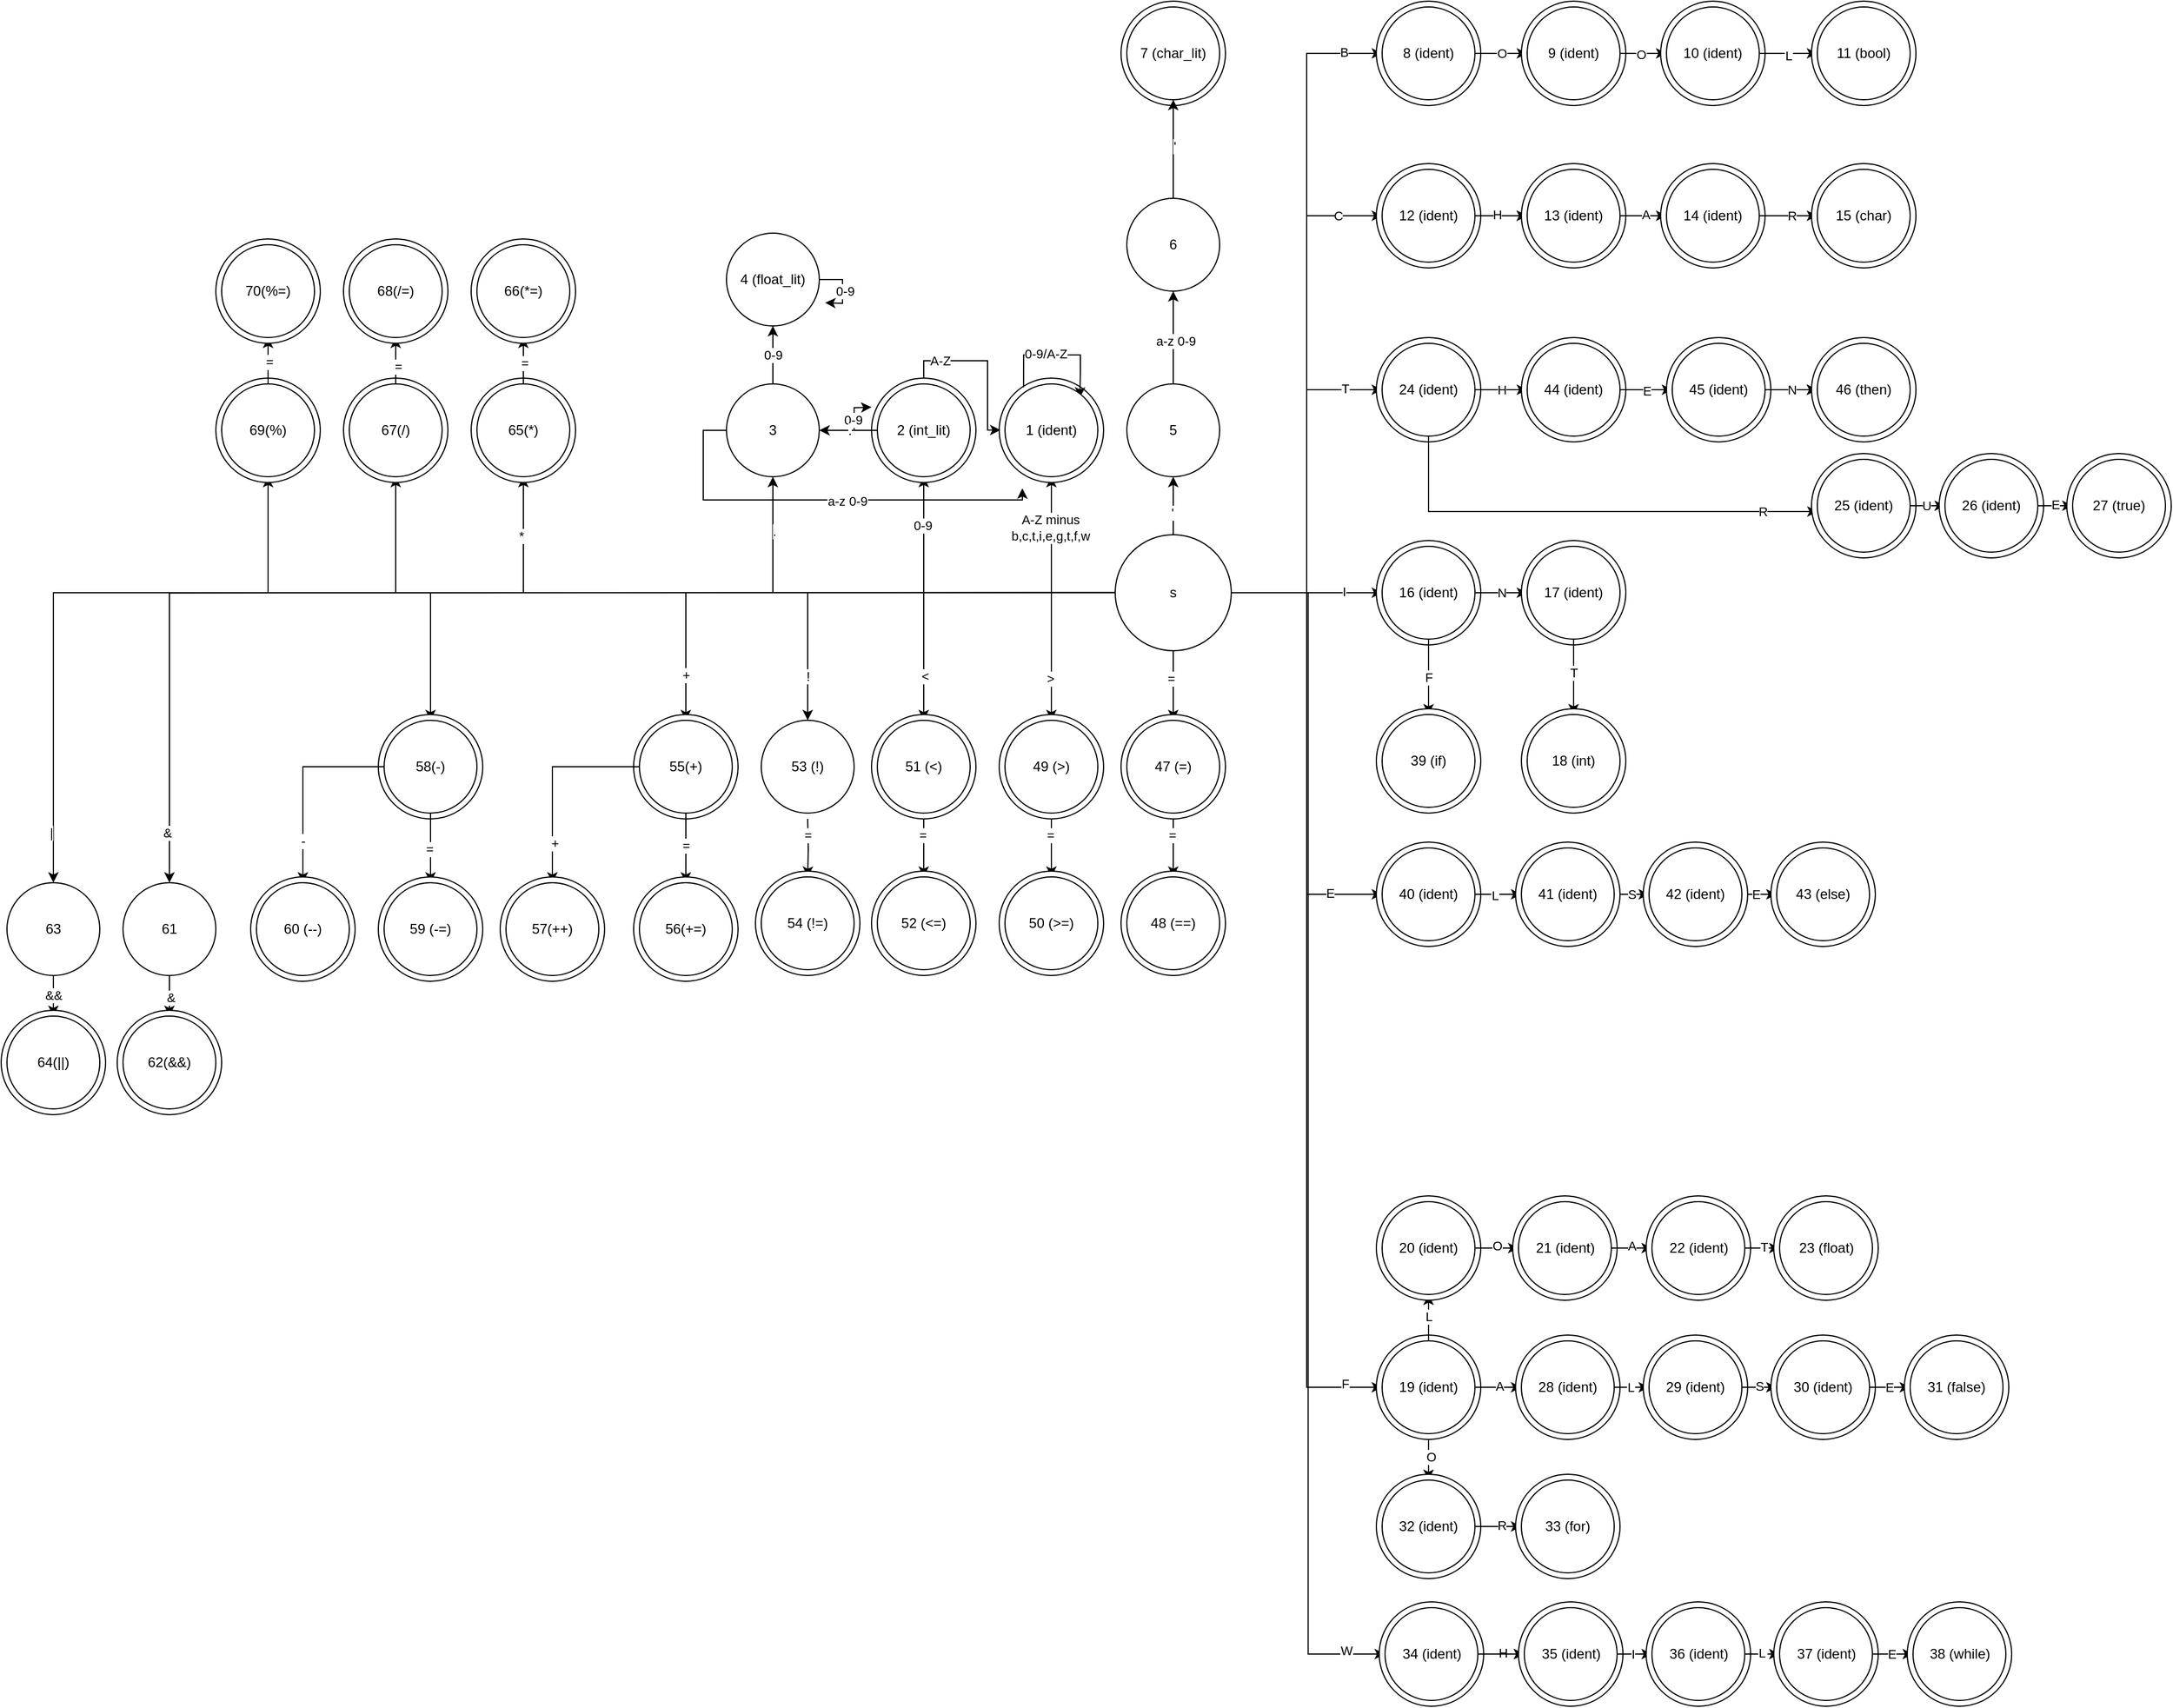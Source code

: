 <mxfile version="26.0.9">
  <diagram name="Page-1" id="vYBnDcoONyLzMY4z4fc2">
    <mxGraphModel dx="1945" dy="2635" grid="1" gridSize="10" guides="1" tooltips="1" connect="1" arrows="1" fold="1" page="1" pageScale="1" pageWidth="850" pageHeight="1100" math="0" shadow="0">
      <root>
        <mxCell id="0" />
        <mxCell id="1" parent="0" />
        <mxCell id="HyqZWob8lPplStOppP0j-3" style="edgeStyle=orthogonalEdgeStyle;rounded=0;orthogonalLoop=1;jettySize=auto;html=1;" parent="1" source="HyqZWob8lPplStOppP0j-1" target="HyqZWob8lPplStOppP0j-2" edge="1">
          <mxGeometry relative="1" as="geometry" />
        </mxCell>
        <mxCell id="HyqZWob8lPplStOppP0j-4" value="I" style="edgeLabel;html=1;align=center;verticalAlign=middle;resizable=0;points=[];" parent="HyqZWob8lPplStOppP0j-3" vertex="1" connectable="0">
          <mxGeometry x="0.482" y="1" relative="1" as="geometry">
            <mxPoint as="offset" />
          </mxGeometry>
        </mxCell>
        <mxCell id="HyqZWob8lPplStOppP0j-25" style="edgeStyle=orthogonalEdgeStyle;rounded=0;orthogonalLoop=1;jettySize=auto;html=1;entryX=0;entryY=0.5;entryDx=0;entryDy=0;" parent="1" source="HyqZWob8lPplStOppP0j-1" target="HyqZWob8lPplStOppP0j-23" edge="1">
          <mxGeometry relative="1" as="geometry" />
        </mxCell>
        <mxCell id="HyqZWob8lPplStOppP0j-63" value="E" style="edgeLabel;html=1;align=center;verticalAlign=middle;resizable=0;points=[];" parent="HyqZWob8lPplStOppP0j-25" vertex="1" connectable="0">
          <mxGeometry x="0.766" y="1" relative="1" as="geometry">
            <mxPoint as="offset" />
          </mxGeometry>
        </mxCell>
        <mxCell id="HyqZWob8lPplStOppP0j-46" style="edgeStyle=orthogonalEdgeStyle;rounded=0;orthogonalLoop=1;jettySize=auto;html=1;entryX=0;entryY=0.5;entryDx=0;entryDy=0;" parent="1" source="HyqZWob8lPplStOppP0j-1" target="HyqZWob8lPplStOppP0j-44" edge="1">
          <mxGeometry relative="1" as="geometry" />
        </mxCell>
        <mxCell id="HyqZWob8lPplStOppP0j-83" value="T" style="edgeLabel;html=1;align=center;verticalAlign=middle;resizable=0;points=[];" parent="HyqZWob8lPplStOppP0j-46" vertex="1" connectable="0">
          <mxGeometry x="0.791" y="1" relative="1" as="geometry">
            <mxPoint as="offset" />
          </mxGeometry>
        </mxCell>
        <mxCell id="HyqZWob8lPplStOppP0j-82" style="edgeStyle=orthogonalEdgeStyle;rounded=0;orthogonalLoop=1;jettySize=auto;html=1;entryX=0;entryY=0.5;entryDx=0;entryDy=0;" parent="1" source="HyqZWob8lPplStOppP0j-1" target="HyqZWob8lPplStOppP0j-80" edge="1">
          <mxGeometry relative="1" as="geometry" />
        </mxCell>
        <mxCell id="HyqZWob8lPplStOppP0j-84" value="C" style="edgeLabel;html=1;align=center;verticalAlign=middle;resizable=0;points=[];" parent="HyqZWob8lPplStOppP0j-82" vertex="1" connectable="0">
          <mxGeometry x="0.831" relative="1" as="geometry">
            <mxPoint as="offset" />
          </mxGeometry>
        </mxCell>
        <mxCell id="HyqZWob8lPplStOppP0j-105" style="edgeStyle=orthogonalEdgeStyle;rounded=0;orthogonalLoop=1;jettySize=auto;html=1;entryX=0;entryY=0.5;entryDx=0;entryDy=0;" parent="1" source="HyqZWob8lPplStOppP0j-1" target="HyqZWob8lPplStOppP0j-96" edge="1">
          <mxGeometry relative="1" as="geometry" />
        </mxCell>
        <mxCell id="HyqZWob8lPplStOppP0j-106" value="B" style="edgeLabel;html=1;align=center;verticalAlign=middle;resizable=0;points=[];" parent="HyqZWob8lPplStOppP0j-105" vertex="1" connectable="0">
          <mxGeometry x="0.887" y="1" relative="1" as="geometry">
            <mxPoint as="offset" />
          </mxGeometry>
        </mxCell>
        <mxCell id="HyqZWob8lPplStOppP0j-111" style="edgeStyle=orthogonalEdgeStyle;rounded=0;orthogonalLoop=1;jettySize=auto;html=1;" parent="1" source="HyqZWob8lPplStOppP0j-1" target="HyqZWob8lPplStOppP0j-110" edge="1">
          <mxGeometry relative="1" as="geometry" />
        </mxCell>
        <mxCell id="HyqZWob8lPplStOppP0j-115" value="=" style="edgeLabel;html=1;align=center;verticalAlign=middle;resizable=0;points=[];" parent="HyqZWob8lPplStOppP0j-111" vertex="1" connectable="0">
          <mxGeometry x="-0.207" y="-2" relative="1" as="geometry">
            <mxPoint as="offset" />
          </mxGeometry>
        </mxCell>
        <mxCell id="HyqZWob8lPplStOppP0j-135" style="edgeStyle=orthogonalEdgeStyle;rounded=0;orthogonalLoop=1;jettySize=auto;html=1;" parent="1" source="HyqZWob8lPplStOppP0j-1" target="HyqZWob8lPplStOppP0j-120" edge="1">
          <mxGeometry relative="1" as="geometry" />
        </mxCell>
        <mxCell id="HyqZWob8lPplStOppP0j-138" value="&amp;gt;" style="edgeLabel;html=1;align=center;verticalAlign=middle;resizable=0;points=[];" parent="HyqZWob8lPplStOppP0j-135" vertex="1" connectable="0">
          <mxGeometry x="0.563" y="-1" relative="1" as="geometry">
            <mxPoint as="offset" />
          </mxGeometry>
        </mxCell>
        <mxCell id="HyqZWob8lPplStOppP0j-136" style="edgeStyle=orthogonalEdgeStyle;rounded=0;orthogonalLoop=1;jettySize=auto;html=1;" parent="1" source="HyqZWob8lPplStOppP0j-1" target="HyqZWob8lPplStOppP0j-126" edge="1">
          <mxGeometry relative="1" as="geometry" />
        </mxCell>
        <mxCell id="HyqZWob8lPplStOppP0j-139" value="&amp;lt;" style="edgeLabel;html=1;align=center;verticalAlign=middle;resizable=0;points=[];" parent="HyqZWob8lPplStOppP0j-136" vertex="1" connectable="0">
          <mxGeometry x="0.72" y="1" relative="1" as="geometry">
            <mxPoint as="offset" />
          </mxGeometry>
        </mxCell>
        <mxCell id="HyqZWob8lPplStOppP0j-137" style="edgeStyle=orthogonalEdgeStyle;rounded=0;orthogonalLoop=1;jettySize=auto;html=1;" parent="1" source="HyqZWob8lPplStOppP0j-1" target="HyqZWob8lPplStOppP0j-132" edge="1">
          <mxGeometry relative="1" as="geometry" />
        </mxCell>
        <mxCell id="HyqZWob8lPplStOppP0j-140" value="!" style="edgeLabel;html=1;align=center;verticalAlign=middle;resizable=0;points=[];" parent="HyqZWob8lPplStOppP0j-137" vertex="1" connectable="0">
          <mxGeometry x="0.797" relative="1" as="geometry">
            <mxPoint as="offset" />
          </mxGeometry>
        </mxCell>
        <mxCell id="HyqZWob8lPplStOppP0j-154" style="edgeStyle=orthogonalEdgeStyle;rounded=0;orthogonalLoop=1;jettySize=auto;html=1;" parent="1" source="HyqZWob8lPplStOppP0j-1" target="HyqZWob8lPplStOppP0j-144" edge="1">
          <mxGeometry relative="1" as="geometry" />
        </mxCell>
        <mxCell id="HyqZWob8lPplStOppP0j-162" value="&#39;" style="edgeLabel;html=1;align=center;verticalAlign=middle;resizable=0;points=[];" parent="HyqZWob8lPplStOppP0j-154" vertex="1" connectable="0">
          <mxGeometry x="-0.234" y="1" relative="1" as="geometry">
            <mxPoint as="offset" />
          </mxGeometry>
        </mxCell>
        <mxCell id="HyqZWob8lPplStOppP0j-160" style="edgeStyle=orthogonalEdgeStyle;rounded=0;orthogonalLoop=1;jettySize=auto;html=1;" parent="1" source="HyqZWob8lPplStOppP0j-1" target="HyqZWob8lPplStOppP0j-158" edge="1">
          <mxGeometry relative="1" as="geometry" />
        </mxCell>
        <mxCell id="HyqZWob8lPplStOppP0j-161" value="A-Z minus&lt;div&gt;b,c,t,i,e,g,t,f,w&lt;/div&gt;" style="edgeLabel;html=1;align=center;verticalAlign=middle;resizable=0;points=[];" parent="HyqZWob8lPplStOppP0j-160" vertex="1" connectable="0">
          <mxGeometry x="0.431" y="1" relative="1" as="geometry">
            <mxPoint as="offset" />
          </mxGeometry>
        </mxCell>
        <mxCell id="HyqZWob8lPplStOppP0j-166" style="edgeStyle=orthogonalEdgeStyle;rounded=0;orthogonalLoop=1;jettySize=auto;html=1;" parent="1" source="HyqZWob8lPplStOppP0j-1" target="HyqZWob8lPplStOppP0j-165" edge="1">
          <mxGeometry relative="1" as="geometry" />
        </mxCell>
        <mxCell id="HyqZWob8lPplStOppP0j-167" value="0-9" style="edgeLabel;html=1;align=center;verticalAlign=middle;resizable=0;points=[];" parent="HyqZWob8lPplStOppP0j-166" vertex="1" connectable="0">
          <mxGeometry x="0.683" y="1" relative="1" as="geometry">
            <mxPoint as="offset" />
          </mxGeometry>
        </mxCell>
        <mxCell id="HyqZWob8lPplStOppP0j-210" style="edgeStyle=orthogonalEdgeStyle;rounded=0;orthogonalLoop=1;jettySize=auto;html=1;entryX=0;entryY=0.5;entryDx=0;entryDy=0;" parent="1" source="HyqZWob8lPplStOppP0j-1" target="HyqZWob8lPplStOppP0j-197" edge="1">
          <mxGeometry relative="1" as="geometry" />
        </mxCell>
        <mxCell id="HyqZWob8lPplStOppP0j-262" style="edgeStyle=orthogonalEdgeStyle;rounded=0;orthogonalLoop=1;jettySize=auto;html=1;entryX=0;entryY=0.5;entryDx=0;entryDy=0;" parent="1" source="HyqZWob8lPplStOppP0j-1" target="HyqZWob8lPplStOppP0j-240" edge="1">
          <mxGeometry relative="1" as="geometry" />
        </mxCell>
        <mxCell id="HyqZWob8lPplStOppP0j-263" value="W" style="edgeLabel;html=1;align=center;verticalAlign=middle;resizable=0;points=[];" parent="HyqZWob8lPplStOppP0j-262" vertex="1" connectable="0">
          <mxGeometry x="0.935" y="3" relative="1" as="geometry">
            <mxPoint as="offset" />
          </mxGeometry>
        </mxCell>
        <mxCell id="_7_zv190YxA2W4ebhbTT-26" style="edgeStyle=orthogonalEdgeStyle;rounded=0;orthogonalLoop=1;jettySize=auto;html=1;" parent="1" source="HyqZWob8lPplStOppP0j-1" target="_7_zv190YxA2W4ebhbTT-3" edge="1">
          <mxGeometry relative="1" as="geometry" />
        </mxCell>
        <mxCell id="_7_zv190YxA2W4ebhbTT-27" value="+" style="edgeLabel;html=1;align=center;verticalAlign=middle;resizable=0;points=[];" parent="_7_zv190YxA2W4ebhbTT-26" vertex="1" connectable="0">
          <mxGeometry x="0.838" relative="1" as="geometry">
            <mxPoint as="offset" />
          </mxGeometry>
        </mxCell>
        <mxCell id="_7_zv190YxA2W4ebhbTT-35" style="edgeStyle=orthogonalEdgeStyle;rounded=0;orthogonalLoop=1;jettySize=auto;html=1;" parent="1" source="HyqZWob8lPplStOppP0j-1" target="_7_zv190YxA2W4ebhbTT-9" edge="1">
          <mxGeometry relative="1" as="geometry" />
        </mxCell>
        <mxCell id="_7_zv190YxA2W4ebhbTT-44" style="edgeStyle=orthogonalEdgeStyle;rounded=0;orthogonalLoop=1;jettySize=auto;html=1;" parent="1" source="HyqZWob8lPplStOppP0j-1" target="_7_zv190YxA2W4ebhbTT-13" edge="1">
          <mxGeometry relative="1" as="geometry" />
        </mxCell>
        <mxCell id="_7_zv190YxA2W4ebhbTT-45" value="*" style="edgeLabel;html=1;align=center;verticalAlign=middle;resizable=0;points=[];" parent="_7_zv190YxA2W4ebhbTT-44" vertex="1" connectable="0">
          <mxGeometry x="0.832" y="2" relative="1" as="geometry">
            <mxPoint as="offset" />
          </mxGeometry>
        </mxCell>
        <mxCell id="_7_zv190YxA2W4ebhbTT-50" style="edgeStyle=orthogonalEdgeStyle;rounded=0;orthogonalLoop=1;jettySize=auto;html=1;" parent="1" source="HyqZWob8lPplStOppP0j-1" target="_7_zv190YxA2W4ebhbTT-15" edge="1">
          <mxGeometry relative="1" as="geometry" />
        </mxCell>
        <mxCell id="_7_zv190YxA2W4ebhbTT-56" style="edgeStyle=orthogonalEdgeStyle;rounded=0;orthogonalLoop=1;jettySize=auto;html=1;" parent="1" source="HyqZWob8lPplStOppP0j-1" target="_7_zv190YxA2W4ebhbTT-17" edge="1">
          <mxGeometry relative="1" as="geometry" />
        </mxCell>
        <mxCell id="5KtHtZ4zksXReQYeKqMv-19" style="edgeStyle=orthogonalEdgeStyle;rounded=0;orthogonalLoop=1;jettySize=auto;html=1;" parent="1" target="5KtHtZ4zksXReQYeKqMv-8" edge="1">
          <mxGeometry relative="1" as="geometry">
            <mxPoint x="-595" y="379.74" as="targetPoint" />
            <mxPoint x="225" y="379.74" as="sourcePoint" />
          </mxGeometry>
        </mxCell>
        <mxCell id="5KtHtZ4zksXReQYeKqMv-21" value="&amp;amp;" style="edgeLabel;html=1;align=center;verticalAlign=middle;resizable=0;points=[];" parent="5KtHtZ4zksXReQYeKqMv-19" vertex="1" connectable="0">
          <mxGeometry x="0.92" y="-2" relative="1" as="geometry">
            <mxPoint as="offset" />
          </mxGeometry>
        </mxCell>
        <mxCell id="5KtHtZ4zksXReQYeKqMv-22" style="edgeStyle=orthogonalEdgeStyle;rounded=0;orthogonalLoop=1;jettySize=auto;html=1;" parent="1" source="HyqZWob8lPplStOppP0j-1" target="5KtHtZ4zksXReQYeKqMv-12" edge="1">
          <mxGeometry relative="1" as="geometry">
            <mxPoint x="-690" y="380" as="targetPoint" />
          </mxGeometry>
        </mxCell>
        <mxCell id="5KtHtZ4zksXReQYeKqMv-23" value="|" style="edgeLabel;html=1;align=center;verticalAlign=middle;resizable=0;points=[];" parent="5KtHtZ4zksXReQYeKqMv-22" vertex="1" connectable="0">
          <mxGeometry x="0.925" y="-2" relative="1" as="geometry">
            <mxPoint as="offset" />
          </mxGeometry>
        </mxCell>
        <mxCell id="TmHt8W-4hE9iIKC_-PCL-7" style="edgeStyle=orthogonalEdgeStyle;rounded=0;orthogonalLoop=1;jettySize=auto;html=1;" edge="1" parent="1" source="HyqZWob8lPplStOppP0j-1" target="TmHt8W-4hE9iIKC_-PCL-4">
          <mxGeometry relative="1" as="geometry" />
        </mxCell>
        <mxCell id="TmHt8W-4hE9iIKC_-PCL-8" value="." style="edgeLabel;html=1;align=center;verticalAlign=middle;resizable=0;points=[];" vertex="1" connectable="0" parent="TmHt8W-4hE9iIKC_-PCL-7">
          <mxGeometry x="0.762" y="-1" relative="1" as="geometry">
            <mxPoint as="offset" />
          </mxGeometry>
        </mxCell>
        <mxCell id="HyqZWob8lPplStOppP0j-1" value="s" style="ellipse;whiteSpace=wrap;html=1;aspect=fixed;" parent="1" vertex="1">
          <mxGeometry x="220" y="330" width="100" height="100" as="geometry" />
        </mxCell>
        <mxCell id="HyqZWob8lPplStOppP0j-5" value="" style="ellipse;whiteSpace=wrap;html=1;aspect=fixed;" parent="1" vertex="1">
          <mxGeometry x="445" y="335" width="90" height="90" as="geometry" />
        </mxCell>
        <mxCell id="HyqZWob8lPplStOppP0j-8" value="F" style="edgeStyle=orthogonalEdgeStyle;rounded=0;orthogonalLoop=1;jettySize=auto;html=1;entryX=0.5;entryY=0;entryDx=0;entryDy=0;" parent="1" source="HyqZWob8lPplStOppP0j-2" target="HyqZWob8lPplStOppP0j-6" edge="1">
          <mxGeometry relative="1" as="geometry" />
        </mxCell>
        <mxCell id="HyqZWob8lPplStOppP0j-12" value="N" style="edgeStyle=orthogonalEdgeStyle;rounded=0;orthogonalLoop=1;jettySize=auto;html=1;" parent="1" source="HyqZWob8lPplStOppP0j-2" target="HyqZWob8lPplStOppP0j-10" edge="1">
          <mxGeometry relative="1" as="geometry" />
        </mxCell>
        <mxCell id="HyqZWob8lPplStOppP0j-2" value="&lt;div&gt;16&lt;span style=&quot;background-color: transparent; color: light-dark(rgb(0, 0, 0), rgb(255, 255, 255));&quot;&gt;&amp;nbsp;&lt;/span&gt;&lt;span style=&quot;background-color: transparent; color: light-dark(rgb(0, 0, 0), rgb(255, 255, 255));&quot;&gt;(ident)&lt;/span&gt;&lt;/div&gt;" style="ellipse;whiteSpace=wrap;html=1;aspect=fixed;" parent="1" vertex="1">
          <mxGeometry x="450" y="340" width="80" height="80" as="geometry" />
        </mxCell>
        <mxCell id="HyqZWob8lPplStOppP0j-9" value="" style="ellipse;whiteSpace=wrap;html=1;aspect=fixed;" parent="1" vertex="1">
          <mxGeometry x="445" y="480" width="90" height="90" as="geometry" />
        </mxCell>
        <mxCell id="HyqZWob8lPplStOppP0j-6" value="39 (if)" style="ellipse;whiteSpace=wrap;html=1;aspect=fixed;" parent="1" vertex="1">
          <mxGeometry x="450" y="485" width="80" height="80" as="geometry" />
        </mxCell>
        <mxCell id="HyqZWob8lPplStOppP0j-11" value="" style="ellipse;whiteSpace=wrap;html=1;aspect=fixed;" parent="1" vertex="1">
          <mxGeometry x="570" y="335" width="90" height="90" as="geometry" />
        </mxCell>
        <mxCell id="HyqZWob8lPplStOppP0j-15" style="edgeStyle=orthogonalEdgeStyle;rounded=0;orthogonalLoop=1;jettySize=auto;html=1;entryX=0.5;entryY=0;entryDx=0;entryDy=0;" parent="1" source="HyqZWob8lPplStOppP0j-10" target="HyqZWob8lPplStOppP0j-13" edge="1">
          <mxGeometry relative="1" as="geometry" />
        </mxCell>
        <mxCell id="HyqZWob8lPplStOppP0j-20" value="T" style="edgeLabel;html=1;align=center;verticalAlign=middle;resizable=0;points=[];" parent="HyqZWob8lPplStOppP0j-15" vertex="1" connectable="0">
          <mxGeometry x="-0.117" relative="1" as="geometry">
            <mxPoint as="offset" />
          </mxGeometry>
        </mxCell>
        <mxCell id="HyqZWob8lPplStOppP0j-10" value="17&amp;nbsp;(ident)" style="ellipse;whiteSpace=wrap;html=1;aspect=fixed;" parent="1" vertex="1">
          <mxGeometry x="575" y="340" width="80" height="80" as="geometry" />
        </mxCell>
        <mxCell id="HyqZWob8lPplStOppP0j-14" value="" style="ellipse;whiteSpace=wrap;html=1;aspect=fixed;" parent="1" vertex="1">
          <mxGeometry x="570" y="480" width="90" height="90" as="geometry" />
        </mxCell>
        <mxCell id="HyqZWob8lPplStOppP0j-13" value="18 (int)" style="ellipse;whiteSpace=wrap;html=1;aspect=fixed;" parent="1" vertex="1">
          <mxGeometry x="575" y="485" width="80" height="80" as="geometry" />
        </mxCell>
        <mxCell id="HyqZWob8lPplStOppP0j-30" value="" style="ellipse;whiteSpace=wrap;html=1;aspect=fixed;" parent="1" vertex="1">
          <mxGeometry x="445" y="595" width="90" height="90" as="geometry" />
        </mxCell>
        <mxCell id="HyqZWob8lPplStOppP0j-32" style="edgeStyle=orthogonalEdgeStyle;rounded=0;orthogonalLoop=1;jettySize=auto;html=1;" parent="1" source="HyqZWob8lPplStOppP0j-23" target="HyqZWob8lPplStOppP0j-31" edge="1">
          <mxGeometry relative="1" as="geometry" />
        </mxCell>
        <mxCell id="HyqZWob8lPplStOppP0j-33" value="L" style="edgeLabel;html=1;align=center;verticalAlign=middle;resizable=0;points=[];" parent="HyqZWob8lPplStOppP0j-32" vertex="1" connectable="0">
          <mxGeometry x="-0.171" y="-1" relative="1" as="geometry">
            <mxPoint as="offset" />
          </mxGeometry>
        </mxCell>
        <mxCell id="HyqZWob8lPplStOppP0j-23" value="40&amp;nbsp;(ident)" style="ellipse;whiteSpace=wrap;html=1;aspect=fixed;" parent="1" vertex="1">
          <mxGeometry x="450" y="600" width="80" height="80" as="geometry" />
        </mxCell>
        <mxCell id="HyqZWob8lPplStOppP0j-36" value="S" style="edgeStyle=orthogonalEdgeStyle;rounded=0;orthogonalLoop=1;jettySize=auto;html=1;entryX=0;entryY=0.5;entryDx=0;entryDy=0;" parent="1" source="HyqZWob8lPplStOppP0j-31" target="HyqZWob8lPplStOppP0j-34" edge="1">
          <mxGeometry relative="1" as="geometry" />
        </mxCell>
        <mxCell id="HyqZWob8lPplStOppP0j-37" style="edgeStyle=orthogonalEdgeStyle;rounded=0;orthogonalLoop=1;jettySize=auto;html=1;" parent="1" source="HyqZWob8lPplStOppP0j-34" target="HyqZWob8lPplStOppP0j-35" edge="1">
          <mxGeometry relative="1" as="geometry" />
        </mxCell>
        <mxCell id="HyqZWob8lPplStOppP0j-38" value="E" style="edgeLabel;html=1;align=center;verticalAlign=middle;resizable=0;points=[];" parent="HyqZWob8lPplStOppP0j-37" vertex="1" connectable="0">
          <mxGeometry x="-0.531" relative="1" as="geometry">
            <mxPoint as="offset" />
          </mxGeometry>
        </mxCell>
        <mxCell id="HyqZWob8lPplStOppP0j-40" value="" style="ellipse;whiteSpace=wrap;html=1;aspect=fixed;" parent="1" vertex="1">
          <mxGeometry x="565" y="595" width="90" height="90" as="geometry" />
        </mxCell>
        <mxCell id="HyqZWob8lPplStOppP0j-31" value="41&amp;nbsp;(ident)" style="ellipse;whiteSpace=wrap;html=1;aspect=fixed;" parent="1" vertex="1">
          <mxGeometry x="570" y="600" width="80" height="80" as="geometry" />
        </mxCell>
        <mxCell id="HyqZWob8lPplStOppP0j-41" value="" style="ellipse;whiteSpace=wrap;html=1;aspect=fixed;" parent="1" vertex="1">
          <mxGeometry x="675" y="595" width="90" height="90" as="geometry" />
        </mxCell>
        <mxCell id="HyqZWob8lPplStOppP0j-42" value="" style="ellipse;whiteSpace=wrap;html=1;aspect=fixed;" parent="1" vertex="1">
          <mxGeometry x="785" y="595" width="90" height="90" as="geometry" />
        </mxCell>
        <mxCell id="HyqZWob8lPplStOppP0j-34" value="42&amp;nbsp;(ident)" style="ellipse;whiteSpace=wrap;html=1;aspect=fixed;" parent="1" vertex="1">
          <mxGeometry x="680" y="600" width="80" height="80" as="geometry" />
        </mxCell>
        <mxCell id="HyqZWob8lPplStOppP0j-35" value="43 (else)" style="ellipse;whiteSpace=wrap;html=1;aspect=fixed;" parent="1" vertex="1">
          <mxGeometry x="790" y="600" width="80" height="80" as="geometry" />
        </mxCell>
        <mxCell id="HyqZWob8lPplStOppP0j-43" value="" style="ellipse;whiteSpace=wrap;html=1;aspect=fixed;" parent="1" vertex="1">
          <mxGeometry x="445" y="160" width="90" height="90" as="geometry" />
        </mxCell>
        <mxCell id="HyqZWob8lPplStOppP0j-54" value="H" style="edgeStyle=orthogonalEdgeStyle;rounded=0;orthogonalLoop=1;jettySize=auto;html=1;" parent="1" source="HyqZWob8lPplStOppP0j-44" target="HyqZWob8lPplStOppP0j-49" edge="1">
          <mxGeometry relative="1" as="geometry" />
        </mxCell>
        <mxCell id="5KtHtZ4zksXReQYeKqMv-24" style="edgeStyle=orthogonalEdgeStyle;rounded=0;orthogonalLoop=1;jettySize=auto;html=1;" parent="1" source="HyqZWob8lPplStOppP0j-44" target="HyqZWob8lPplStOppP0j-185" edge="1">
          <mxGeometry relative="1" as="geometry">
            <mxPoint x="705.314" y="310" as="targetPoint" />
            <Array as="points">
              <mxPoint x="490" y="310" />
            </Array>
          </mxGeometry>
        </mxCell>
        <mxCell id="5KtHtZ4zksXReQYeKqMv-25" value="R" style="edgeLabel;html=1;align=center;verticalAlign=middle;resizable=0;points=[];" parent="5KtHtZ4zksXReQYeKqMv-24" vertex="1" connectable="0">
          <mxGeometry x="0.762" relative="1" as="geometry">
            <mxPoint as="offset" />
          </mxGeometry>
        </mxCell>
        <mxCell id="HyqZWob8lPplStOppP0j-44" value="24&amp;nbsp;(ident)" style="ellipse;whiteSpace=wrap;html=1;aspect=fixed;" parent="1" vertex="1">
          <mxGeometry x="450" y="165" width="80" height="80" as="geometry" />
        </mxCell>
        <mxCell id="HyqZWob8lPplStOppP0j-48" value="" style="ellipse;whiteSpace=wrap;html=1;aspect=fixed;" parent="1" vertex="1">
          <mxGeometry x="570" y="160" width="90" height="90" as="geometry" />
        </mxCell>
        <mxCell id="HyqZWob8lPplStOppP0j-55" style="edgeStyle=orthogonalEdgeStyle;rounded=0;orthogonalLoop=1;jettySize=auto;html=1;" parent="1" source="HyqZWob8lPplStOppP0j-49" target="HyqZWob8lPplStOppP0j-51" edge="1">
          <mxGeometry relative="1" as="geometry" />
        </mxCell>
        <mxCell id="HyqZWob8lPplStOppP0j-57" value="E" style="edgeLabel;html=1;align=center;verticalAlign=middle;resizable=0;points=[];" parent="HyqZWob8lPplStOppP0j-55" vertex="1" connectable="0">
          <mxGeometry x="-0.003" y="-1" relative="1" as="geometry">
            <mxPoint as="offset" />
          </mxGeometry>
        </mxCell>
        <mxCell id="HyqZWob8lPplStOppP0j-49" value="44&amp;nbsp;(ident)" style="ellipse;whiteSpace=wrap;html=1;aspect=fixed;" parent="1" vertex="1">
          <mxGeometry x="575" y="165" width="80" height="80" as="geometry" />
        </mxCell>
        <mxCell id="HyqZWob8lPplStOppP0j-50" value="" style="ellipse;whiteSpace=wrap;html=1;aspect=fixed;" parent="1" vertex="1">
          <mxGeometry x="695" y="160" width="90" height="90" as="geometry" />
        </mxCell>
        <mxCell id="HyqZWob8lPplStOppP0j-56" style="edgeStyle=orthogonalEdgeStyle;rounded=0;orthogonalLoop=1;jettySize=auto;html=1;" parent="1" source="HyqZWob8lPplStOppP0j-51" target="HyqZWob8lPplStOppP0j-53" edge="1">
          <mxGeometry relative="1" as="geometry" />
        </mxCell>
        <mxCell id="HyqZWob8lPplStOppP0j-58" value="N" style="edgeStyle=orthogonalEdgeStyle;rounded=0;orthogonalLoop=1;jettySize=auto;html=1;" parent="1" source="HyqZWob8lPplStOppP0j-51" target="HyqZWob8lPplStOppP0j-53" edge="1">
          <mxGeometry relative="1" as="geometry" />
        </mxCell>
        <mxCell id="HyqZWob8lPplStOppP0j-51" value="45&amp;nbsp;(ident)" style="ellipse;whiteSpace=wrap;html=1;aspect=fixed;" parent="1" vertex="1">
          <mxGeometry x="700" y="165" width="80" height="80" as="geometry" />
        </mxCell>
        <mxCell id="HyqZWob8lPplStOppP0j-52" value="" style="ellipse;whiteSpace=wrap;html=1;aspect=fixed;" parent="1" vertex="1">
          <mxGeometry x="820" y="160" width="90" height="90" as="geometry" />
        </mxCell>
        <mxCell id="HyqZWob8lPplStOppP0j-53" value="46 (then)" style="ellipse;whiteSpace=wrap;html=1;aspect=fixed;" parent="1" vertex="1">
          <mxGeometry x="825" y="165" width="80" height="80" as="geometry" />
        </mxCell>
        <mxCell id="TmHt8W-4hE9iIKC_-PCL-40" value="" style="edgeStyle=orthogonalEdgeStyle;rounded=0;orthogonalLoop=1;jettySize=auto;html=1;" edge="1" parent="1" source="HyqZWob8lPplStOppP0j-79" target="HyqZWob8lPplStOppP0j-86">
          <mxGeometry relative="1" as="geometry" />
        </mxCell>
        <mxCell id="HyqZWob8lPplStOppP0j-79" value="" style="ellipse;whiteSpace=wrap;html=1;aspect=fixed;" parent="1" vertex="1">
          <mxGeometry x="445" y="10" width="90" height="90" as="geometry" />
        </mxCell>
        <mxCell id="HyqZWob8lPplStOppP0j-91" style="edgeStyle=orthogonalEdgeStyle;rounded=0;orthogonalLoop=1;jettySize=auto;html=1;" parent="1" source="HyqZWob8lPplStOppP0j-80" target="HyqZWob8lPplStOppP0j-86" edge="1">
          <mxGeometry relative="1" as="geometry" />
        </mxCell>
        <mxCell id="TmHt8W-4hE9iIKC_-PCL-41" value="H" style="edgeLabel;html=1;align=center;verticalAlign=middle;resizable=0;points=[];" vertex="1" connectable="0" parent="HyqZWob8lPplStOppP0j-91">
          <mxGeometry x="-0.169" y="1" relative="1" as="geometry">
            <mxPoint as="offset" />
          </mxGeometry>
        </mxCell>
        <mxCell id="HyqZWob8lPplStOppP0j-80" value="12&amp;nbsp;(ident)" style="ellipse;whiteSpace=wrap;html=1;aspect=fixed;" parent="1" vertex="1">
          <mxGeometry x="450" y="15" width="80" height="80" as="geometry" />
        </mxCell>
        <mxCell id="HyqZWob8lPplStOppP0j-85" value="" style="ellipse;whiteSpace=wrap;html=1;aspect=fixed;" parent="1" vertex="1">
          <mxGeometry x="570" y="10" width="90" height="90" as="geometry" />
        </mxCell>
        <mxCell id="HyqZWob8lPplStOppP0j-92" style="edgeStyle=orthogonalEdgeStyle;rounded=0;orthogonalLoop=1;jettySize=auto;html=1;" parent="1" source="HyqZWob8lPplStOppP0j-86" target="HyqZWob8lPplStOppP0j-88" edge="1">
          <mxGeometry relative="1" as="geometry" />
        </mxCell>
        <mxCell id="TmHt8W-4hE9iIKC_-PCL-42" value="A" style="edgeLabel;html=1;align=center;verticalAlign=middle;resizable=0;points=[];" vertex="1" connectable="0" parent="HyqZWob8lPplStOppP0j-92">
          <mxGeometry x="0.103" y="1" relative="1" as="geometry">
            <mxPoint as="offset" />
          </mxGeometry>
        </mxCell>
        <mxCell id="HyqZWob8lPplStOppP0j-86" value="13&amp;nbsp;(ident)" style="ellipse;whiteSpace=wrap;html=1;aspect=fixed;" parent="1" vertex="1">
          <mxGeometry x="575" y="15" width="80" height="80" as="geometry" />
        </mxCell>
        <mxCell id="HyqZWob8lPplStOppP0j-87" value="" style="ellipse;whiteSpace=wrap;html=1;aspect=fixed;" parent="1" vertex="1">
          <mxGeometry x="690" y="10" width="90" height="90" as="geometry" />
        </mxCell>
        <mxCell id="HyqZWob8lPplStOppP0j-93" style="edgeStyle=orthogonalEdgeStyle;rounded=0;orthogonalLoop=1;jettySize=auto;html=1;" parent="1" source="HyqZWob8lPplStOppP0j-88" target="HyqZWob8lPplStOppP0j-90" edge="1">
          <mxGeometry relative="1" as="geometry" />
        </mxCell>
        <mxCell id="TmHt8W-4hE9iIKC_-PCL-43" value="R" style="edgeLabel;html=1;align=center;verticalAlign=middle;resizable=0;points=[];" vertex="1" connectable="0" parent="HyqZWob8lPplStOppP0j-93">
          <mxGeometry x="0.106" relative="1" as="geometry">
            <mxPoint as="offset" />
          </mxGeometry>
        </mxCell>
        <mxCell id="HyqZWob8lPplStOppP0j-88" value="14&amp;nbsp;(ident)" style="ellipse;whiteSpace=wrap;html=1;aspect=fixed;" parent="1" vertex="1">
          <mxGeometry x="695" y="15" width="80" height="80" as="geometry" />
        </mxCell>
        <mxCell id="HyqZWob8lPplStOppP0j-89" value="" style="ellipse;whiteSpace=wrap;html=1;aspect=fixed;" parent="1" vertex="1">
          <mxGeometry x="820" y="10" width="90" height="90" as="geometry" />
        </mxCell>
        <mxCell id="HyqZWob8lPplStOppP0j-90" value="15 (char)" style="ellipse;whiteSpace=wrap;html=1;aspect=fixed;" parent="1" vertex="1">
          <mxGeometry x="825" y="15" width="80" height="80" as="geometry" />
        </mxCell>
        <mxCell id="HyqZWob8lPplStOppP0j-94" value="" style="ellipse;whiteSpace=wrap;html=1;aspect=fixed;" parent="1" vertex="1">
          <mxGeometry x="445" y="-130" width="90" height="90" as="geometry" />
        </mxCell>
        <mxCell id="HyqZWob8lPplStOppP0j-95" value="O" style="edgeStyle=orthogonalEdgeStyle;rounded=0;orthogonalLoop=1;jettySize=auto;html=1;" parent="1" source="HyqZWob8lPplStOppP0j-96" target="HyqZWob8lPplStOppP0j-99" edge="1">
          <mxGeometry relative="1" as="geometry" />
        </mxCell>
        <mxCell id="HyqZWob8lPplStOppP0j-96" value="8 (ident)" style="ellipse;whiteSpace=wrap;html=1;aspect=fixed;" parent="1" vertex="1">
          <mxGeometry x="450" y="-125" width="80" height="80" as="geometry" />
        </mxCell>
        <mxCell id="HyqZWob8lPplStOppP0j-97" value="" style="ellipse;whiteSpace=wrap;html=1;aspect=fixed;" parent="1" vertex="1">
          <mxGeometry x="570" y="-130" width="90" height="90" as="geometry" />
        </mxCell>
        <mxCell id="HyqZWob8lPplStOppP0j-98" style="edgeStyle=orthogonalEdgeStyle;rounded=0;orthogonalLoop=1;jettySize=auto;html=1;" parent="1" source="HyqZWob8lPplStOppP0j-99" target="HyqZWob8lPplStOppP0j-102" edge="1">
          <mxGeometry relative="1" as="geometry" />
        </mxCell>
        <mxCell id="HyqZWob8lPplStOppP0j-107" value="O" style="edgeLabel;html=1;align=center;verticalAlign=middle;resizable=0;points=[];" parent="HyqZWob8lPplStOppP0j-98" vertex="1" connectable="0">
          <mxGeometry x="-0.128" y="-1" relative="1" as="geometry">
            <mxPoint as="offset" />
          </mxGeometry>
        </mxCell>
        <mxCell id="HyqZWob8lPplStOppP0j-99" value="9&amp;nbsp;(ident)" style="ellipse;whiteSpace=wrap;html=1;aspect=fixed;" parent="1" vertex="1">
          <mxGeometry x="575" y="-125" width="80" height="80" as="geometry" />
        </mxCell>
        <mxCell id="HyqZWob8lPplStOppP0j-100" value="" style="ellipse;whiteSpace=wrap;html=1;aspect=fixed;" parent="1" vertex="1">
          <mxGeometry x="690" y="-130" width="90" height="90" as="geometry" />
        </mxCell>
        <mxCell id="HyqZWob8lPplStOppP0j-101" style="edgeStyle=orthogonalEdgeStyle;rounded=0;orthogonalLoop=1;jettySize=auto;html=1;" parent="1" source="HyqZWob8lPplStOppP0j-102" target="HyqZWob8lPplStOppP0j-104" edge="1">
          <mxGeometry relative="1" as="geometry" />
        </mxCell>
        <mxCell id="HyqZWob8lPplStOppP0j-108" value="L" style="edgeLabel;html=1;align=center;verticalAlign=middle;resizable=0;points=[];" parent="HyqZWob8lPplStOppP0j-101" vertex="1" connectable="0">
          <mxGeometry x="-0.009" y="-2" relative="1" as="geometry">
            <mxPoint as="offset" />
          </mxGeometry>
        </mxCell>
        <mxCell id="HyqZWob8lPplStOppP0j-102" value="10&amp;nbsp;(ident)" style="ellipse;whiteSpace=wrap;html=1;aspect=fixed;" parent="1" vertex="1">
          <mxGeometry x="695" y="-125" width="80" height="80" as="geometry" />
        </mxCell>
        <mxCell id="HyqZWob8lPplStOppP0j-103" value="" style="ellipse;whiteSpace=wrap;html=1;aspect=fixed;" parent="1" vertex="1">
          <mxGeometry x="820" y="-130" width="90" height="90" as="geometry" />
        </mxCell>
        <mxCell id="HyqZWob8lPplStOppP0j-104" value="11 (bool)" style="ellipse;whiteSpace=wrap;html=1;aspect=fixed;" parent="1" vertex="1">
          <mxGeometry x="825" y="-125" width="80" height="80" as="geometry" />
        </mxCell>
        <mxCell id="HyqZWob8lPplStOppP0j-114" style="edgeStyle=orthogonalEdgeStyle;rounded=0;orthogonalLoop=1;jettySize=auto;html=1;" parent="1" source="HyqZWob8lPplStOppP0j-109" target="HyqZWob8lPplStOppP0j-113" edge="1">
          <mxGeometry relative="1" as="geometry" />
        </mxCell>
        <mxCell id="HyqZWob8lPplStOppP0j-116" value="=" style="edgeLabel;html=1;align=center;verticalAlign=middle;resizable=0;points=[];" parent="HyqZWob8lPplStOppP0j-114" vertex="1" connectable="0">
          <mxGeometry x="-0.463" y="-1" relative="1" as="geometry">
            <mxPoint as="offset" />
          </mxGeometry>
        </mxCell>
        <mxCell id="HyqZWob8lPplStOppP0j-109" value="" style="ellipse;whiteSpace=wrap;html=1;aspect=fixed;" parent="1" vertex="1">
          <mxGeometry x="225" y="485" width="90" height="90" as="geometry" />
        </mxCell>
        <mxCell id="HyqZWob8lPplStOppP0j-110" value="47 (=)" style="ellipse;whiteSpace=wrap;html=1;aspect=fixed;" parent="1" vertex="1">
          <mxGeometry x="230" y="490" width="80" height="80" as="geometry" />
        </mxCell>
        <mxCell id="HyqZWob8lPplStOppP0j-112" value="" style="ellipse;whiteSpace=wrap;html=1;aspect=fixed;" parent="1" vertex="1">
          <mxGeometry x="225" y="620" width="90" height="90" as="geometry" />
        </mxCell>
        <mxCell id="HyqZWob8lPplStOppP0j-113" value="48 (==)" style="ellipse;whiteSpace=wrap;html=1;aspect=fixed;" parent="1" vertex="1">
          <mxGeometry x="230" y="625" width="80" height="80" as="geometry" />
        </mxCell>
        <mxCell id="HyqZWob8lPplStOppP0j-117" style="edgeStyle=orthogonalEdgeStyle;rounded=0;orthogonalLoop=1;jettySize=auto;html=1;" parent="1" source="HyqZWob8lPplStOppP0j-119" target="HyqZWob8lPplStOppP0j-122" edge="1">
          <mxGeometry relative="1" as="geometry" />
        </mxCell>
        <mxCell id="HyqZWob8lPplStOppP0j-118" value="=" style="edgeLabel;html=1;align=center;verticalAlign=middle;resizable=0;points=[];" parent="HyqZWob8lPplStOppP0j-117" vertex="1" connectable="0">
          <mxGeometry x="-0.463" y="-1" relative="1" as="geometry">
            <mxPoint as="offset" />
          </mxGeometry>
        </mxCell>
        <mxCell id="HyqZWob8lPplStOppP0j-119" value="" style="ellipse;whiteSpace=wrap;html=1;aspect=fixed;" parent="1" vertex="1">
          <mxGeometry x="120" y="485" width="90" height="90" as="geometry" />
        </mxCell>
        <mxCell id="HyqZWob8lPplStOppP0j-120" value="49 (&amp;gt;)" style="ellipse;whiteSpace=wrap;html=1;aspect=fixed;" parent="1" vertex="1">
          <mxGeometry x="125" y="490" width="80" height="80" as="geometry" />
        </mxCell>
        <mxCell id="HyqZWob8lPplStOppP0j-121" value="" style="ellipse;whiteSpace=wrap;html=1;aspect=fixed;" parent="1" vertex="1">
          <mxGeometry x="120" y="620" width="90" height="90" as="geometry" />
        </mxCell>
        <mxCell id="HyqZWob8lPplStOppP0j-122" value="50 (&amp;gt;=)" style="ellipse;whiteSpace=wrap;html=1;aspect=fixed;" parent="1" vertex="1">
          <mxGeometry x="125" y="625" width="80" height="80" as="geometry" />
        </mxCell>
        <mxCell id="HyqZWob8lPplStOppP0j-123" style="edgeStyle=orthogonalEdgeStyle;rounded=0;orthogonalLoop=1;jettySize=auto;html=1;" parent="1" source="HyqZWob8lPplStOppP0j-125" target="HyqZWob8lPplStOppP0j-128" edge="1">
          <mxGeometry relative="1" as="geometry" />
        </mxCell>
        <mxCell id="HyqZWob8lPplStOppP0j-124" value="=" style="edgeLabel;html=1;align=center;verticalAlign=middle;resizable=0;points=[];" parent="HyqZWob8lPplStOppP0j-123" vertex="1" connectable="0">
          <mxGeometry x="-0.463" y="-1" relative="1" as="geometry">
            <mxPoint as="offset" />
          </mxGeometry>
        </mxCell>
        <mxCell id="HyqZWob8lPplStOppP0j-125" value="" style="ellipse;whiteSpace=wrap;html=1;aspect=fixed;" parent="1" vertex="1">
          <mxGeometry x="10" y="485" width="90" height="90" as="geometry" />
        </mxCell>
        <mxCell id="HyqZWob8lPplStOppP0j-126" value="51 (&amp;lt;)" style="ellipse;whiteSpace=wrap;html=1;aspect=fixed;" parent="1" vertex="1">
          <mxGeometry x="15" y="490" width="80" height="80" as="geometry" />
        </mxCell>
        <mxCell id="HyqZWob8lPplStOppP0j-127" value="" style="ellipse;whiteSpace=wrap;html=1;aspect=fixed;" parent="1" vertex="1">
          <mxGeometry x="10" y="620" width="90" height="90" as="geometry" />
        </mxCell>
        <mxCell id="HyqZWob8lPplStOppP0j-128" value="52 (&amp;lt;=)" style="ellipse;whiteSpace=wrap;html=1;aspect=fixed;" parent="1" vertex="1">
          <mxGeometry x="15" y="625" width="80" height="80" as="geometry" />
        </mxCell>
        <mxCell id="HyqZWob8lPplStOppP0j-129" style="edgeStyle=orthogonalEdgeStyle;rounded=0;orthogonalLoop=1;jettySize=auto;html=1;" parent="1" target="HyqZWob8lPplStOppP0j-134" edge="1">
          <mxGeometry relative="1" as="geometry">
            <mxPoint x="-45" y="575" as="sourcePoint" />
          </mxGeometry>
        </mxCell>
        <mxCell id="HyqZWob8lPplStOppP0j-130" value="=" style="edgeLabel;html=1;align=center;verticalAlign=middle;resizable=0;points=[];" parent="HyqZWob8lPplStOppP0j-129" vertex="1" connectable="0">
          <mxGeometry x="-0.463" y="-1" relative="1" as="geometry">
            <mxPoint as="offset" />
          </mxGeometry>
        </mxCell>
        <mxCell id="HyqZWob8lPplStOppP0j-132" value="53 (!)" style="ellipse;whiteSpace=wrap;html=1;aspect=fixed;" parent="1" vertex="1">
          <mxGeometry x="-85" y="490" width="80" height="80" as="geometry" />
        </mxCell>
        <mxCell id="HyqZWob8lPplStOppP0j-133" value="" style="ellipse;whiteSpace=wrap;html=1;aspect=fixed;" parent="1" vertex="1">
          <mxGeometry x="-90" y="620" width="90" height="90" as="geometry" />
        </mxCell>
        <mxCell id="HyqZWob8lPplStOppP0j-134" value="54 (!=)" style="ellipse;whiteSpace=wrap;html=1;aspect=fixed;" parent="1" vertex="1">
          <mxGeometry x="-85" y="625" width="80" height="80" as="geometry" />
        </mxCell>
        <mxCell id="5KtHtZ4zksXReQYeKqMv-3" style="edgeStyle=orthogonalEdgeStyle;rounded=0;orthogonalLoop=1;jettySize=auto;html=1;" parent="1" source="HyqZWob8lPplStOppP0j-144" target="5KtHtZ4zksXReQYeKqMv-2" edge="1">
          <mxGeometry relative="1" as="geometry" />
        </mxCell>
        <mxCell id="TmHt8W-4hE9iIKC_-PCL-39" value="a-z 0-9" style="edgeLabel;html=1;align=center;verticalAlign=middle;resizable=0;points=[];" vertex="1" connectable="0" parent="5KtHtZ4zksXReQYeKqMv-3">
          <mxGeometry x="-0.063" y="-2" relative="1" as="geometry">
            <mxPoint as="offset" />
          </mxGeometry>
        </mxCell>
        <mxCell id="HyqZWob8lPplStOppP0j-144" value="5" style="ellipse;whiteSpace=wrap;html=1;aspect=fixed;" parent="1" vertex="1">
          <mxGeometry x="230" y="200" width="80" height="80" as="geometry" />
        </mxCell>
        <mxCell id="HyqZWob8lPplStOppP0j-150" value="" style="ellipse;whiteSpace=wrap;html=1;aspect=fixed;" parent="1" vertex="1">
          <mxGeometry x="225" y="-130" width="90" height="90" as="geometry" />
        </mxCell>
        <mxCell id="HyqZWob8lPplStOppP0j-151" value="7 (char_lit)" style="ellipse;whiteSpace=wrap;html=1;aspect=fixed;" parent="1" vertex="1">
          <mxGeometry x="230" y="-125" width="80" height="80" as="geometry" />
        </mxCell>
        <mxCell id="HyqZWob8lPplStOppP0j-159" value="" style="ellipse;whiteSpace=wrap;html=1;aspect=fixed;" parent="1" vertex="1">
          <mxGeometry x="120" y="195" width="90" height="90" as="geometry" />
        </mxCell>
        <mxCell id="HyqZWob8lPplStOppP0j-163" style="edgeStyle=orthogonalEdgeStyle;rounded=0;orthogonalLoop=1;jettySize=auto;html=1;exitX=0.234;exitY=0.087;exitDx=0;exitDy=0;exitPerimeter=0;entryX=0.806;entryY=0.148;entryDx=0;entryDy=0;entryPerimeter=0;" parent="1" source="HyqZWob8lPplStOppP0j-159" target="HyqZWob8lPplStOppP0j-158" edge="1">
          <mxGeometry relative="1" as="geometry">
            <mxPoint x="180" y="190" as="targetPoint" />
            <Array as="points">
              <mxPoint x="141" y="175" />
              <mxPoint x="190" y="175" />
              <mxPoint x="190" y="190" />
              <mxPoint x="190" y="190" />
            </Array>
          </mxGeometry>
        </mxCell>
        <mxCell id="HyqZWob8lPplStOppP0j-164" value="0-9/A-Z" style="edgeLabel;html=1;align=center;verticalAlign=middle;resizable=0;points=[];" parent="HyqZWob8lPplStOppP0j-163" vertex="1" connectable="0">
          <mxGeometry x="-0.192" y="1" relative="1" as="geometry">
            <mxPoint as="offset" />
          </mxGeometry>
        </mxCell>
        <mxCell id="HyqZWob8lPplStOppP0j-158" value="1 (ident)" style="ellipse;whiteSpace=wrap;html=1;aspect=fixed;" parent="1" vertex="1">
          <mxGeometry x="125" y="200" width="80" height="80" as="geometry" />
        </mxCell>
        <mxCell id="HyqZWob8lPplStOppP0j-168" style="edgeStyle=orthogonalEdgeStyle;rounded=0;orthogonalLoop=1;jettySize=auto;html=1;" parent="1" source="HyqZWob8lPplStOppP0j-165" edge="1">
          <mxGeometry relative="1" as="geometry">
            <mxPoint x="10" y="220" as="targetPoint" />
          </mxGeometry>
        </mxCell>
        <mxCell id="HyqZWob8lPplStOppP0j-169" value="0-9" style="edgeLabel;html=1;align=center;verticalAlign=middle;resizable=0;points=[];" parent="HyqZWob8lPplStOppP0j-168" vertex="1" connectable="0">
          <mxGeometry x="0.063" y="1" relative="1" as="geometry">
            <mxPoint as="offset" />
          </mxGeometry>
        </mxCell>
        <mxCell id="HyqZWob8lPplStOppP0j-172" style="edgeStyle=orthogonalEdgeStyle;rounded=0;orthogonalLoop=1;jettySize=auto;html=1;entryX=0.013;entryY=0.497;entryDx=0;entryDy=0;entryPerimeter=0;" parent="1" source="HyqZWob8lPplStOppP0j-165" target="HyqZWob8lPplStOppP0j-159" edge="1">
          <mxGeometry relative="1" as="geometry">
            <mxPoint x="110" y="240" as="targetPoint" />
            <Array as="points">
              <mxPoint x="55" y="180" />
              <mxPoint x="110" y="180" />
              <mxPoint x="110" y="240" />
            </Array>
          </mxGeometry>
        </mxCell>
        <mxCell id="HyqZWob8lPplStOppP0j-175" value="A-Z" style="edgeLabel;html=1;align=center;verticalAlign=middle;resizable=0;points=[];" parent="HyqZWob8lPplStOppP0j-172" vertex="1" connectable="0">
          <mxGeometry x="-0.536" relative="1" as="geometry">
            <mxPoint as="offset" />
          </mxGeometry>
        </mxCell>
        <mxCell id="HyqZWob8lPplStOppP0j-176" value="" style="ellipse;whiteSpace=wrap;html=1;aspect=fixed;" parent="1" vertex="1">
          <mxGeometry x="10" y="195" width="90" height="90" as="geometry" />
        </mxCell>
        <mxCell id="TmHt8W-4hE9iIKC_-PCL-5" style="edgeStyle=orthogonalEdgeStyle;rounded=0;orthogonalLoop=1;jettySize=auto;html=1;" edge="1" parent="1" source="HyqZWob8lPplStOppP0j-165" target="TmHt8W-4hE9iIKC_-PCL-4">
          <mxGeometry relative="1" as="geometry" />
        </mxCell>
        <mxCell id="TmHt8W-4hE9iIKC_-PCL-6" value="." style="edgeLabel;html=1;align=center;verticalAlign=middle;resizable=0;points=[];" vertex="1" connectable="0" parent="TmHt8W-4hE9iIKC_-PCL-5">
          <mxGeometry x="-0.027" relative="1" as="geometry">
            <mxPoint as="offset" />
          </mxGeometry>
        </mxCell>
        <mxCell id="HyqZWob8lPplStOppP0j-165" value="2 (int_lit)" style="ellipse;whiteSpace=wrap;html=1;aspect=fixed;" parent="1" vertex="1">
          <mxGeometry x="15" y="200" width="80" height="80" as="geometry" />
        </mxCell>
        <mxCell id="HyqZWob8lPplStOppP0j-182" value="" style="ellipse;whiteSpace=wrap;html=1;aspect=fixed;" parent="1" vertex="1">
          <mxGeometry x="820" y="260" width="90" height="90" as="geometry" />
        </mxCell>
        <mxCell id="HyqZWob8lPplStOppP0j-183" style="edgeStyle=orthogonalEdgeStyle;rounded=0;orthogonalLoop=1;jettySize=auto;html=1;" parent="1" source="HyqZWob8lPplStOppP0j-185" target="HyqZWob8lPplStOppP0j-189" edge="1">
          <mxGeometry relative="1" as="geometry" />
        </mxCell>
        <mxCell id="HyqZWob8lPplStOppP0j-184" value="U" style="edgeLabel;html=1;align=center;verticalAlign=middle;resizable=0;points=[];" parent="HyqZWob8lPplStOppP0j-183" vertex="1" connectable="0">
          <mxGeometry x="0.349" relative="1" as="geometry">
            <mxPoint as="offset" />
          </mxGeometry>
        </mxCell>
        <mxCell id="HyqZWob8lPplStOppP0j-185" value="25&amp;nbsp;(ident)" style="ellipse;whiteSpace=wrap;html=1;aspect=fixed;" parent="1" vertex="1">
          <mxGeometry x="825" y="265" width="80" height="80" as="geometry" />
        </mxCell>
        <mxCell id="HyqZWob8lPplStOppP0j-186" value="" style="ellipse;whiteSpace=wrap;html=1;aspect=fixed;" parent="1" vertex="1">
          <mxGeometry x="930" y="260" width="90" height="90" as="geometry" />
        </mxCell>
        <mxCell id="HyqZWob8lPplStOppP0j-187" style="edgeStyle=orthogonalEdgeStyle;rounded=0;orthogonalLoop=1;jettySize=auto;html=1;entryX=0;entryY=0.5;entryDx=0;entryDy=0;" parent="1" source="HyqZWob8lPplStOppP0j-189" target="HyqZWob8lPplStOppP0j-191" edge="1">
          <mxGeometry relative="1" as="geometry" />
        </mxCell>
        <mxCell id="HyqZWob8lPplStOppP0j-188" value="E" style="edgeLabel;html=1;align=center;verticalAlign=middle;resizable=0;points=[];" parent="HyqZWob8lPplStOppP0j-187" vertex="1" connectable="0">
          <mxGeometry x="0.383" y="1" relative="1" as="geometry">
            <mxPoint as="offset" />
          </mxGeometry>
        </mxCell>
        <mxCell id="HyqZWob8lPplStOppP0j-189" value="26&amp;nbsp;(ident)" style="ellipse;whiteSpace=wrap;html=1;aspect=fixed;" parent="1" vertex="1">
          <mxGeometry x="935" y="265" width="80" height="80" as="geometry" />
        </mxCell>
        <mxCell id="HyqZWob8lPplStOppP0j-190" value="" style="ellipse;whiteSpace=wrap;html=1;aspect=fixed;" parent="1" vertex="1">
          <mxGeometry x="1040" y="260" width="90" height="90" as="geometry" />
        </mxCell>
        <mxCell id="HyqZWob8lPplStOppP0j-191" value="27 (true)" style="ellipse;whiteSpace=wrap;html=1;aspect=fixed;" parent="1" vertex="1">
          <mxGeometry x="1045" y="265" width="80" height="80" as="geometry" />
        </mxCell>
        <mxCell id="HyqZWob8lPplStOppP0j-193" value="F" style="edgeLabel;html=1;align=center;verticalAlign=middle;resizable=0;points=[];" parent="1" vertex="1" connectable="0">
          <mxGeometry x="417.265" y="1062.0" as="geometry" />
        </mxCell>
        <mxCell id="HyqZWob8lPplStOppP0j-230" style="edgeStyle=orthogonalEdgeStyle;rounded=0;orthogonalLoop=1;jettySize=auto;html=1;exitX=0.5;exitY=1;exitDx=0;exitDy=0;" parent="1" source="HyqZWob8lPplStOppP0j-194" target="HyqZWob8lPplStOppP0j-229" edge="1">
          <mxGeometry relative="1" as="geometry" />
        </mxCell>
        <mxCell id="HyqZWob8lPplStOppP0j-231" value="O" style="edgeLabel;html=1;align=center;verticalAlign=middle;resizable=0;points=[];" parent="HyqZWob8lPplStOppP0j-230" vertex="1" connectable="0">
          <mxGeometry x="0.115" y="2" relative="1" as="geometry">
            <mxPoint as="offset" />
          </mxGeometry>
        </mxCell>
        <mxCell id="HyqZWob8lPplStOppP0j-194" value="" style="ellipse;whiteSpace=wrap;html=1;aspect=fixed;" parent="1" vertex="1">
          <mxGeometry x="445" y="1020" width="90" height="90" as="geometry" />
        </mxCell>
        <mxCell id="HyqZWob8lPplStOppP0j-195" style="edgeStyle=orthogonalEdgeStyle;rounded=0;orthogonalLoop=1;jettySize=auto;html=1;" parent="1" source="HyqZWob8lPplStOppP0j-197" target="HyqZWob8lPplStOppP0j-201" edge="1">
          <mxGeometry relative="1" as="geometry" />
        </mxCell>
        <mxCell id="HyqZWob8lPplStOppP0j-196" value="A" style="edgeLabel;html=1;align=center;verticalAlign=middle;resizable=0;points=[];" parent="HyqZWob8lPplStOppP0j-195" vertex="1" connectable="0">
          <mxGeometry x="0.057" y="1" relative="1" as="geometry">
            <mxPoint as="offset" />
          </mxGeometry>
        </mxCell>
        <mxCell id="TmHt8W-4hE9iIKC_-PCL-25" style="edgeStyle=orthogonalEdgeStyle;rounded=0;orthogonalLoop=1;jettySize=auto;html=1;" edge="1" parent="1" source="HyqZWob8lPplStOppP0j-197" target="TmHt8W-4hE9iIKC_-PCL-14">
          <mxGeometry relative="1" as="geometry" />
        </mxCell>
        <mxCell id="TmHt8W-4hE9iIKC_-PCL-26" value="L" style="edgeLabel;html=1;align=center;verticalAlign=middle;resizable=0;points=[];" vertex="1" connectable="0" parent="TmHt8W-4hE9iIKC_-PCL-25">
          <mxGeometry x="0.066" relative="1" as="geometry">
            <mxPoint as="offset" />
          </mxGeometry>
        </mxCell>
        <mxCell id="HyqZWob8lPplStOppP0j-197" value="19&amp;nbsp;(ident)" style="ellipse;whiteSpace=wrap;html=1;aspect=fixed;" parent="1" vertex="1">
          <mxGeometry x="450" y="1025" width="80" height="80" as="geometry" />
        </mxCell>
        <mxCell id="HyqZWob8lPplStOppP0j-198" value="" style="ellipse;whiteSpace=wrap;html=1;aspect=fixed;" parent="1" vertex="1">
          <mxGeometry x="565" y="1020" width="90" height="90" as="geometry" />
        </mxCell>
        <mxCell id="HyqZWob8lPplStOppP0j-199" style="edgeStyle=orthogonalEdgeStyle;rounded=0;orthogonalLoop=1;jettySize=auto;html=1;" parent="1" source="HyqZWob8lPplStOppP0j-201" target="HyqZWob8lPplStOppP0j-205" edge="1">
          <mxGeometry relative="1" as="geometry" />
        </mxCell>
        <mxCell id="HyqZWob8lPplStOppP0j-200" value="L" style="edgeLabel;html=1;align=center;verticalAlign=middle;resizable=0;points=[];" parent="HyqZWob8lPplStOppP0j-199" vertex="1" connectable="0">
          <mxGeometry x="0.349" relative="1" as="geometry">
            <mxPoint as="offset" />
          </mxGeometry>
        </mxCell>
        <mxCell id="HyqZWob8lPplStOppP0j-201" value="28&amp;nbsp;(ident)" style="ellipse;whiteSpace=wrap;html=1;aspect=fixed;" parent="1" vertex="1">
          <mxGeometry x="570" y="1025" width="80" height="80" as="geometry" />
        </mxCell>
        <mxCell id="HyqZWob8lPplStOppP0j-202" value="" style="ellipse;whiteSpace=wrap;html=1;aspect=fixed;" parent="1" vertex="1">
          <mxGeometry x="675" y="1020" width="90" height="90" as="geometry" />
        </mxCell>
        <mxCell id="HyqZWob8lPplStOppP0j-203" style="edgeStyle=orthogonalEdgeStyle;rounded=0;orthogonalLoop=1;jettySize=auto;html=1;entryX=0;entryY=0.5;entryDx=0;entryDy=0;" parent="1" source="HyqZWob8lPplStOppP0j-205" target="HyqZWob8lPplStOppP0j-207" edge="1">
          <mxGeometry relative="1" as="geometry" />
        </mxCell>
        <mxCell id="HyqZWob8lPplStOppP0j-204" value="S" style="edgeLabel;html=1;align=center;verticalAlign=middle;resizable=0;points=[];" parent="HyqZWob8lPplStOppP0j-203" vertex="1" connectable="0">
          <mxGeometry x="0.383" y="1" relative="1" as="geometry">
            <mxPoint as="offset" />
          </mxGeometry>
        </mxCell>
        <mxCell id="HyqZWob8lPplStOppP0j-205" value="29&amp;nbsp;(ident)" style="ellipse;whiteSpace=wrap;html=1;aspect=fixed;" parent="1" vertex="1">
          <mxGeometry x="680" y="1025" width="80" height="80" as="geometry" />
        </mxCell>
        <mxCell id="HyqZWob8lPplStOppP0j-206" value="" style="ellipse;whiteSpace=wrap;html=1;aspect=fixed;" parent="1" vertex="1">
          <mxGeometry x="785" y="1020" width="90" height="90" as="geometry" />
        </mxCell>
        <mxCell id="HyqZWob8lPplStOppP0j-215" style="edgeStyle=orthogonalEdgeStyle;rounded=0;orthogonalLoop=1;jettySize=auto;html=1;" parent="1" source="HyqZWob8lPplStOppP0j-207" target="HyqZWob8lPplStOppP0j-212" edge="1">
          <mxGeometry relative="1" as="geometry" />
        </mxCell>
        <mxCell id="HyqZWob8lPplStOppP0j-216" value="E" style="edgeLabel;html=1;align=center;verticalAlign=middle;resizable=0;points=[];" parent="HyqZWob8lPplStOppP0j-215" vertex="1" connectable="0">
          <mxGeometry x="0.172" relative="1" as="geometry">
            <mxPoint as="offset" />
          </mxGeometry>
        </mxCell>
        <mxCell id="HyqZWob8lPplStOppP0j-207" value="30&amp;nbsp;(ident)" style="ellipse;whiteSpace=wrap;html=1;aspect=fixed;" parent="1" vertex="1">
          <mxGeometry x="790" y="1025" width="80" height="80" as="geometry" />
        </mxCell>
        <mxCell id="HyqZWob8lPplStOppP0j-211" value="" style="ellipse;whiteSpace=wrap;html=1;aspect=fixed;" parent="1" vertex="1">
          <mxGeometry x="900" y="1020" width="90" height="90" as="geometry" />
        </mxCell>
        <mxCell id="HyqZWob8lPplStOppP0j-212" value="31 (false)" style="ellipse;whiteSpace=wrap;html=1;aspect=fixed;" parent="1" vertex="1">
          <mxGeometry x="905" y="1025" width="80" height="80" as="geometry" />
        </mxCell>
        <mxCell id="HyqZWob8lPplStOppP0j-228" value="" style="ellipse;whiteSpace=wrap;html=1;aspect=fixed;" parent="1" vertex="1">
          <mxGeometry x="445" y="1140" width="90" height="90" as="geometry" />
        </mxCell>
        <mxCell id="HyqZWob8lPplStOppP0j-235" style="edgeStyle=orthogonalEdgeStyle;rounded=0;orthogonalLoop=1;jettySize=auto;html=1;" parent="1" source="HyqZWob8lPplStOppP0j-229" target="HyqZWob8lPplStOppP0j-234" edge="1">
          <mxGeometry relative="1" as="geometry" />
        </mxCell>
        <mxCell id="HyqZWob8lPplStOppP0j-236" value="R" style="edgeLabel;html=1;align=center;verticalAlign=middle;resizable=0;points=[];" parent="HyqZWob8lPplStOppP0j-235" vertex="1" connectable="0">
          <mxGeometry x="0.139" y="1" relative="1" as="geometry">
            <mxPoint as="offset" />
          </mxGeometry>
        </mxCell>
        <mxCell id="HyqZWob8lPplStOppP0j-229" value="32&amp;nbsp;(ident)" style="ellipse;whiteSpace=wrap;html=1;aspect=fixed;" parent="1" vertex="1">
          <mxGeometry x="450" y="1145" width="80" height="80" as="geometry" />
        </mxCell>
        <mxCell id="HyqZWob8lPplStOppP0j-233" value="" style="ellipse;whiteSpace=wrap;html=1;aspect=fixed;" parent="1" vertex="1">
          <mxGeometry x="565" y="1140" width="90" height="90" as="geometry" />
        </mxCell>
        <mxCell id="HyqZWob8lPplStOppP0j-234" value="33 (for)" style="ellipse;whiteSpace=wrap;html=1;aspect=fixed;" parent="1" vertex="1">
          <mxGeometry x="570" y="1145" width="80" height="80" as="geometry" />
        </mxCell>
        <mxCell id="HyqZWob8lPplStOppP0j-237" value="" style="ellipse;whiteSpace=wrap;html=1;aspect=fixed;" parent="1" vertex="1">
          <mxGeometry x="447.5" y="1250" width="90" height="90" as="geometry" />
        </mxCell>
        <mxCell id="HyqZWob8lPplStOppP0j-238" style="edgeStyle=orthogonalEdgeStyle;rounded=0;orthogonalLoop=1;jettySize=auto;html=1;" parent="1" source="HyqZWob8lPplStOppP0j-240" target="HyqZWob8lPplStOppP0j-244" edge="1">
          <mxGeometry relative="1" as="geometry" />
        </mxCell>
        <mxCell id="HyqZWob8lPplStOppP0j-239" value="H" style="edgeLabel;html=1;align=center;verticalAlign=middle;resizable=0;points=[];" parent="HyqZWob8lPplStOppP0j-238" vertex="1" connectable="0">
          <mxGeometry x="0.057" y="1" relative="1" as="geometry">
            <mxPoint as="offset" />
          </mxGeometry>
        </mxCell>
        <mxCell id="HyqZWob8lPplStOppP0j-255" value="" style="edgeStyle=orthogonalEdgeStyle;rounded=0;orthogonalLoop=1;jettySize=auto;html=1;" parent="1" source="HyqZWob8lPplStOppP0j-240" target="HyqZWob8lPplStOppP0j-244" edge="1">
          <mxGeometry relative="1" as="geometry" />
        </mxCell>
        <mxCell id="HyqZWob8lPplStOppP0j-240" value="34&amp;nbsp;(ident)" style="ellipse;whiteSpace=wrap;html=1;aspect=fixed;" parent="1" vertex="1">
          <mxGeometry x="452.5" y="1255" width="80" height="80" as="geometry" />
        </mxCell>
        <mxCell id="HyqZWob8lPplStOppP0j-241" value="" style="ellipse;whiteSpace=wrap;html=1;aspect=fixed;" parent="1" vertex="1">
          <mxGeometry x="567.5" y="1250" width="90" height="90" as="geometry" />
        </mxCell>
        <mxCell id="HyqZWob8lPplStOppP0j-242" style="edgeStyle=orthogonalEdgeStyle;rounded=0;orthogonalLoop=1;jettySize=auto;html=1;" parent="1" source="HyqZWob8lPplStOppP0j-244" target="HyqZWob8lPplStOppP0j-248" edge="1">
          <mxGeometry relative="1" as="geometry" />
        </mxCell>
        <mxCell id="HyqZWob8lPplStOppP0j-243" value="I" style="edgeLabel;html=1;align=center;verticalAlign=middle;resizable=0;points=[];" parent="HyqZWob8lPplStOppP0j-242" vertex="1" connectable="0">
          <mxGeometry x="0.349" relative="1" as="geometry">
            <mxPoint as="offset" />
          </mxGeometry>
        </mxCell>
        <mxCell id="HyqZWob8lPplStOppP0j-244" value="35&amp;nbsp;(ident)" style="ellipse;whiteSpace=wrap;html=1;aspect=fixed;" parent="1" vertex="1">
          <mxGeometry x="572.5" y="1255" width="80" height="80" as="geometry" />
        </mxCell>
        <mxCell id="HyqZWob8lPplStOppP0j-245" value="" style="ellipse;whiteSpace=wrap;html=1;aspect=fixed;" parent="1" vertex="1">
          <mxGeometry x="677.5" y="1250" width="90" height="90" as="geometry" />
        </mxCell>
        <mxCell id="HyqZWob8lPplStOppP0j-246" value="§" style="edgeStyle=orthogonalEdgeStyle;rounded=0;orthogonalLoop=1;jettySize=auto;html=1;entryX=0;entryY=0.5;entryDx=0;entryDy=0;" parent="1" source="HyqZWob8lPplStOppP0j-248" target="HyqZWob8lPplStOppP0j-252" edge="1">
          <mxGeometry relative="1" as="geometry" />
        </mxCell>
        <mxCell id="HyqZWob8lPplStOppP0j-247" value="L" style="edgeLabel;html=1;align=center;verticalAlign=middle;resizable=0;points=[];" parent="HyqZWob8lPplStOppP0j-246" vertex="1" connectable="0">
          <mxGeometry x="0.383" y="1" relative="1" as="geometry">
            <mxPoint as="offset" />
          </mxGeometry>
        </mxCell>
        <mxCell id="HyqZWob8lPplStOppP0j-248" value="36&amp;nbsp;(ident)" style="ellipse;whiteSpace=wrap;html=1;aspect=fixed;" parent="1" vertex="1">
          <mxGeometry x="682.5" y="1255" width="80" height="80" as="geometry" />
        </mxCell>
        <mxCell id="HyqZWob8lPplStOppP0j-249" value="" style="ellipse;whiteSpace=wrap;html=1;aspect=fixed;" parent="1" vertex="1">
          <mxGeometry x="787.5" y="1250" width="90" height="90" as="geometry" />
        </mxCell>
        <mxCell id="HyqZWob8lPplStOppP0j-250" style="edgeStyle=orthogonalEdgeStyle;rounded=0;orthogonalLoop=1;jettySize=auto;html=1;" parent="1" source="HyqZWob8lPplStOppP0j-252" target="HyqZWob8lPplStOppP0j-254" edge="1">
          <mxGeometry relative="1" as="geometry" />
        </mxCell>
        <mxCell id="HyqZWob8lPplStOppP0j-251" value="E" style="edgeLabel;html=1;align=center;verticalAlign=middle;resizable=0;points=[];" parent="HyqZWob8lPplStOppP0j-250" vertex="1" connectable="0">
          <mxGeometry x="0.172" relative="1" as="geometry">
            <mxPoint as="offset" />
          </mxGeometry>
        </mxCell>
        <mxCell id="HyqZWob8lPplStOppP0j-252" value="37&amp;nbsp;(ident)" style="ellipse;whiteSpace=wrap;html=1;aspect=fixed;" parent="1" vertex="1">
          <mxGeometry x="792.5" y="1255" width="80" height="80" as="geometry" />
        </mxCell>
        <mxCell id="HyqZWob8lPplStOppP0j-253" value="" style="ellipse;whiteSpace=wrap;html=1;aspect=fixed;" parent="1" vertex="1">
          <mxGeometry x="902.5" y="1250" width="90" height="90" as="geometry" />
        </mxCell>
        <mxCell id="HyqZWob8lPplStOppP0j-254" value="38 (while)" style="ellipse;whiteSpace=wrap;html=1;aspect=fixed;" parent="1" vertex="1">
          <mxGeometry x="907.5" y="1255" width="80" height="80" as="geometry" />
        </mxCell>
        <mxCell id="_7_zv190YxA2W4ebhbTT-2" value="" style="ellipse;whiteSpace=wrap;html=1;aspect=fixed;" parent="1" vertex="1">
          <mxGeometry x="-195" y="485" width="90" height="90" as="geometry" />
        </mxCell>
        <mxCell id="_7_zv190YxA2W4ebhbTT-30" style="edgeStyle=orthogonalEdgeStyle;rounded=0;orthogonalLoop=1;jettySize=auto;html=1;" parent="1" source="_7_zv190YxA2W4ebhbTT-3" target="_7_zv190YxA2W4ebhbTT-29" edge="1">
          <mxGeometry relative="1" as="geometry" />
        </mxCell>
        <mxCell id="_7_zv190YxA2W4ebhbTT-31" value="=" style="edgeLabel;html=1;align=center;verticalAlign=middle;resizable=0;points=[];" parent="_7_zv190YxA2W4ebhbTT-30" vertex="1" connectable="0">
          <mxGeometry x="-0.081" relative="1" as="geometry">
            <mxPoint as="offset" />
          </mxGeometry>
        </mxCell>
        <mxCell id="_7_zv190YxA2W4ebhbTT-61" style="edgeStyle=orthogonalEdgeStyle;rounded=0;orthogonalLoop=1;jettySize=auto;html=1;" parent="1" source="_7_zv190YxA2W4ebhbTT-3" target="_7_zv190YxA2W4ebhbTT-33" edge="1">
          <mxGeometry relative="1" as="geometry" />
        </mxCell>
        <mxCell id="_7_zv190YxA2W4ebhbTT-62" value="+" style="edgeLabel;html=1;align=center;verticalAlign=middle;resizable=0;points=[];" parent="_7_zv190YxA2W4ebhbTT-61" vertex="1" connectable="0">
          <mxGeometry x="0.61" y="2" relative="1" as="geometry">
            <mxPoint as="offset" />
          </mxGeometry>
        </mxCell>
        <mxCell id="_7_zv190YxA2W4ebhbTT-3" value="55(+)" style="ellipse;whiteSpace=wrap;html=1;aspect=fixed;" parent="1" vertex="1">
          <mxGeometry x="-190" y="490" width="80" height="80" as="geometry" />
        </mxCell>
        <mxCell id="_7_zv190YxA2W4ebhbTT-8" value="" style="ellipse;whiteSpace=wrap;html=1;aspect=fixed;" parent="1" vertex="1">
          <mxGeometry x="-415" y="485" width="90" height="90" as="geometry" />
        </mxCell>
        <mxCell id="_7_zv190YxA2W4ebhbTT-38" style="edgeStyle=orthogonalEdgeStyle;rounded=0;orthogonalLoop=1;jettySize=auto;html=1;" parent="1" source="_7_zv190YxA2W4ebhbTT-9" target="_7_zv190YxA2W4ebhbTT-37" edge="1">
          <mxGeometry relative="1" as="geometry" />
        </mxCell>
        <mxCell id="_7_zv190YxA2W4ebhbTT-39" value="=" style="edgeLabel;html=1;align=center;verticalAlign=middle;resizable=0;points=[];" parent="_7_zv190YxA2W4ebhbTT-38" vertex="1" connectable="0">
          <mxGeometry x="0.014" y="-1" relative="1" as="geometry">
            <mxPoint as="offset" />
          </mxGeometry>
        </mxCell>
        <mxCell id="_7_zv190YxA2W4ebhbTT-42" style="edgeStyle=orthogonalEdgeStyle;rounded=0;orthogonalLoop=1;jettySize=auto;html=1;" parent="1" source="_7_zv190YxA2W4ebhbTT-9" target="_7_zv190YxA2W4ebhbTT-41" edge="1">
          <mxGeometry relative="1" as="geometry" />
        </mxCell>
        <mxCell id="_7_zv190YxA2W4ebhbTT-43" value="-" style="edgeLabel;html=1;align=center;verticalAlign=middle;resizable=0;points=[];" parent="_7_zv190YxA2W4ebhbTT-42" vertex="1" connectable="0">
          <mxGeometry x="0.571" relative="1" as="geometry">
            <mxPoint as="offset" />
          </mxGeometry>
        </mxCell>
        <mxCell id="_7_zv190YxA2W4ebhbTT-9" value="58(-)" style="ellipse;whiteSpace=wrap;html=1;aspect=fixed;" parent="1" vertex="1">
          <mxGeometry x="-410" y="490" width="80" height="80" as="geometry" />
        </mxCell>
        <mxCell id="_7_zv190YxA2W4ebhbTT-12" value="" style="ellipse;whiteSpace=wrap;html=1;aspect=fixed;" parent="1" vertex="1">
          <mxGeometry x="-335" y="195" width="90" height="90" as="geometry" />
        </mxCell>
        <mxCell id="_7_zv190YxA2W4ebhbTT-48" style="edgeStyle=orthogonalEdgeStyle;rounded=0;orthogonalLoop=1;jettySize=auto;html=1;" parent="1" source="_7_zv190YxA2W4ebhbTT-13" target="_7_zv190YxA2W4ebhbTT-47" edge="1">
          <mxGeometry relative="1" as="geometry" />
        </mxCell>
        <mxCell id="_7_zv190YxA2W4ebhbTT-49" value="=" style="edgeLabel;html=1;align=center;verticalAlign=middle;resizable=0;points=[];" parent="_7_zv190YxA2W4ebhbTT-48" vertex="1" connectable="0">
          <mxGeometry x="-0.107" y="-1" relative="1" as="geometry">
            <mxPoint as="offset" />
          </mxGeometry>
        </mxCell>
        <mxCell id="_7_zv190YxA2W4ebhbTT-13" value="65(*)" style="ellipse;whiteSpace=wrap;html=1;aspect=fixed;" parent="1" vertex="1">
          <mxGeometry x="-330" y="200" width="80" height="80" as="geometry" />
        </mxCell>
        <mxCell id="_7_zv190YxA2W4ebhbTT-14" value="" style="ellipse;whiteSpace=wrap;html=1;aspect=fixed;" parent="1" vertex="1">
          <mxGeometry x="-445" y="195" width="90" height="90" as="geometry" />
        </mxCell>
        <mxCell id="_7_zv190YxA2W4ebhbTT-54" style="edgeStyle=orthogonalEdgeStyle;rounded=0;orthogonalLoop=1;jettySize=auto;html=1;" parent="1" source="_7_zv190YxA2W4ebhbTT-15" target="_7_zv190YxA2W4ebhbTT-52" edge="1">
          <mxGeometry relative="1" as="geometry" />
        </mxCell>
        <mxCell id="_7_zv190YxA2W4ebhbTT-55" value="=" style="edgeLabel;html=1;align=center;verticalAlign=middle;resizable=0;points=[];" parent="_7_zv190YxA2W4ebhbTT-54" vertex="1" connectable="0">
          <mxGeometry x="-0.25" y="-2" relative="1" as="geometry">
            <mxPoint as="offset" />
          </mxGeometry>
        </mxCell>
        <mxCell id="_7_zv190YxA2W4ebhbTT-15" value="67(/)" style="ellipse;whiteSpace=wrap;html=1;aspect=fixed;" parent="1" vertex="1">
          <mxGeometry x="-440" y="200" width="80" height="80" as="geometry" />
        </mxCell>
        <mxCell id="_7_zv190YxA2W4ebhbTT-16" value="" style="ellipse;whiteSpace=wrap;html=1;aspect=fixed;" parent="1" vertex="1">
          <mxGeometry x="-555" y="195" width="90" height="90" as="geometry" />
        </mxCell>
        <mxCell id="_7_zv190YxA2W4ebhbTT-59" style="edgeStyle=orthogonalEdgeStyle;rounded=0;orthogonalLoop=1;jettySize=auto;html=1;" parent="1" source="_7_zv190YxA2W4ebhbTT-17" target="_7_zv190YxA2W4ebhbTT-58" edge="1">
          <mxGeometry relative="1" as="geometry" />
        </mxCell>
        <mxCell id="_7_zv190YxA2W4ebhbTT-60" value="=" style="edgeLabel;html=1;align=center;verticalAlign=middle;resizable=0;points=[];" parent="_7_zv190YxA2W4ebhbTT-59" vertex="1" connectable="0">
          <mxGeometry x="-0.021" y="-1" relative="1" as="geometry">
            <mxPoint as="offset" />
          </mxGeometry>
        </mxCell>
        <mxCell id="_7_zv190YxA2W4ebhbTT-17" value="69(%)" style="ellipse;whiteSpace=wrap;html=1;aspect=fixed;" parent="1" vertex="1">
          <mxGeometry x="-550" y="200" width="80" height="80" as="geometry" />
        </mxCell>
        <mxCell id="_7_zv190YxA2W4ebhbTT-28" value="" style="ellipse;whiteSpace=wrap;html=1;aspect=fixed;" parent="1" vertex="1">
          <mxGeometry x="-195" y="625" width="90" height="90" as="geometry" />
        </mxCell>
        <mxCell id="_7_zv190YxA2W4ebhbTT-29" value="56(+=)" style="ellipse;whiteSpace=wrap;html=1;aspect=fixed;" parent="1" vertex="1">
          <mxGeometry x="-190" y="630" width="80" height="80" as="geometry" />
        </mxCell>
        <mxCell id="_7_zv190YxA2W4ebhbTT-32" value="" style="ellipse;whiteSpace=wrap;html=1;aspect=fixed;" parent="1" vertex="1">
          <mxGeometry x="-310" y="625" width="90" height="90" as="geometry" />
        </mxCell>
        <mxCell id="_7_zv190YxA2W4ebhbTT-33" value="57(++)" style="ellipse;whiteSpace=wrap;html=1;aspect=fixed;" parent="1" vertex="1">
          <mxGeometry x="-305" y="630" width="80" height="80" as="geometry" />
        </mxCell>
        <mxCell id="_7_zv190YxA2W4ebhbTT-36" value="" style="ellipse;whiteSpace=wrap;html=1;aspect=fixed;" parent="1" vertex="1">
          <mxGeometry x="-415" y="625" width="90" height="90" as="geometry" />
        </mxCell>
        <mxCell id="_7_zv190YxA2W4ebhbTT-37" value="59 (-=)" style="ellipse;whiteSpace=wrap;html=1;aspect=fixed;" parent="1" vertex="1">
          <mxGeometry x="-410" y="630" width="80" height="80" as="geometry" />
        </mxCell>
        <mxCell id="_7_zv190YxA2W4ebhbTT-40" value="" style="ellipse;whiteSpace=wrap;html=1;aspect=fixed;" parent="1" vertex="1">
          <mxGeometry x="-525" y="625" width="90" height="90" as="geometry" />
        </mxCell>
        <mxCell id="_7_zv190YxA2W4ebhbTT-41" value="60 (--)" style="ellipse;whiteSpace=wrap;html=1;aspect=fixed;" parent="1" vertex="1">
          <mxGeometry x="-520" y="630" width="80" height="80" as="geometry" />
        </mxCell>
        <mxCell id="_7_zv190YxA2W4ebhbTT-46" value="" style="ellipse;whiteSpace=wrap;html=1;aspect=fixed;" parent="1" vertex="1">
          <mxGeometry x="-335" y="75" width="90" height="90" as="geometry" />
        </mxCell>
        <mxCell id="_7_zv190YxA2W4ebhbTT-47" value="66(*=)" style="ellipse;whiteSpace=wrap;html=1;aspect=fixed;" parent="1" vertex="1">
          <mxGeometry x="-330" y="80" width="80" height="80" as="geometry" />
        </mxCell>
        <mxCell id="_7_zv190YxA2W4ebhbTT-51" value="" style="ellipse;whiteSpace=wrap;html=1;aspect=fixed;" parent="1" vertex="1">
          <mxGeometry x="-445" y="75" width="90" height="90" as="geometry" />
        </mxCell>
        <mxCell id="_7_zv190YxA2W4ebhbTT-52" value="68(/=)" style="ellipse;whiteSpace=wrap;html=1;aspect=fixed;" parent="1" vertex="1">
          <mxGeometry x="-440" y="80" width="80" height="80" as="geometry" />
        </mxCell>
        <mxCell id="_7_zv190YxA2W4ebhbTT-57" value="" style="ellipse;whiteSpace=wrap;html=1;aspect=fixed;" parent="1" vertex="1">
          <mxGeometry x="-555" y="75" width="90" height="90" as="geometry" />
        </mxCell>
        <mxCell id="_7_zv190YxA2W4ebhbTT-58" value="70(%=)" style="ellipse;whiteSpace=wrap;html=1;aspect=fixed;" parent="1" vertex="1">
          <mxGeometry x="-550" y="80" width="80" height="80" as="geometry" />
        </mxCell>
        <mxCell id="5KtHtZ4zksXReQYeKqMv-5" style="edgeStyle=orthogonalEdgeStyle;rounded=0;orthogonalLoop=1;jettySize=auto;html=1;" parent="1" source="5KtHtZ4zksXReQYeKqMv-2" target="HyqZWob8lPplStOppP0j-151" edge="1">
          <mxGeometry relative="1" as="geometry" />
        </mxCell>
        <mxCell id="5KtHtZ4zksXReQYeKqMv-6" value="&#39;" style="edgeLabel;html=1;align=center;verticalAlign=middle;resizable=0;points=[];" parent="5KtHtZ4zksXReQYeKqMv-5" vertex="1" connectable="0">
          <mxGeometry x="0.053" y="-1" relative="1" as="geometry">
            <mxPoint as="offset" />
          </mxGeometry>
        </mxCell>
        <mxCell id="5KtHtZ4zksXReQYeKqMv-2" value="6" style="ellipse;whiteSpace=wrap;html=1;aspect=fixed;" parent="1" vertex="1">
          <mxGeometry x="230" y="40" width="80" height="80" as="geometry" />
        </mxCell>
        <mxCell id="5KtHtZ4zksXReQYeKqMv-15" style="edgeStyle=orthogonalEdgeStyle;rounded=0;orthogonalLoop=1;jettySize=auto;html=1;" parent="1" source="5KtHtZ4zksXReQYeKqMv-8" target="5KtHtZ4zksXReQYeKqMv-10" edge="1">
          <mxGeometry relative="1" as="geometry" />
        </mxCell>
        <mxCell id="5KtHtZ4zksXReQYeKqMv-16" value="&amp;amp;" style="edgeLabel;html=1;align=center;verticalAlign=middle;resizable=0;points=[];" parent="5KtHtZ4zksXReQYeKqMv-15" vertex="1" connectable="0">
          <mxGeometry x="-0.069" y="-1" relative="1" as="geometry">
            <mxPoint as="offset" />
          </mxGeometry>
        </mxCell>
        <mxCell id="5KtHtZ4zksXReQYeKqMv-8" value="61" style="ellipse;whiteSpace=wrap;html=1;aspect=fixed;" parent="1" vertex="1">
          <mxGeometry x="-635" y="630" width="80" height="80" as="geometry" />
        </mxCell>
        <mxCell id="5KtHtZ4zksXReQYeKqMv-9" value="" style="ellipse;whiteSpace=wrap;html=1;aspect=fixed;" parent="1" vertex="1">
          <mxGeometry x="-640" y="740" width="90" height="90" as="geometry" />
        </mxCell>
        <mxCell id="5KtHtZ4zksXReQYeKqMv-10" value="62(&amp;amp;&amp;amp;)" style="ellipse;whiteSpace=wrap;html=1;aspect=fixed;" parent="1" vertex="1">
          <mxGeometry x="-635" y="745" width="80" height="80" as="geometry" />
        </mxCell>
        <mxCell id="5KtHtZ4zksXReQYeKqMv-17" style="edgeStyle=orthogonalEdgeStyle;rounded=0;orthogonalLoop=1;jettySize=auto;html=1;" parent="1" source="5KtHtZ4zksXReQYeKqMv-12" target="5KtHtZ4zksXReQYeKqMv-14" edge="1">
          <mxGeometry relative="1" as="geometry" />
        </mxCell>
        <mxCell id="5KtHtZ4zksXReQYeKqMv-18" value="&amp;amp;&amp;amp;" style="edgeLabel;html=1;align=center;verticalAlign=middle;resizable=0;points=[];" parent="5KtHtZ4zksXReQYeKqMv-17" vertex="1" connectable="0">
          <mxGeometry x="0.016" relative="1" as="geometry">
            <mxPoint as="offset" />
          </mxGeometry>
        </mxCell>
        <mxCell id="5KtHtZ4zksXReQYeKqMv-12" value="63" style="ellipse;whiteSpace=wrap;html=1;aspect=fixed;" parent="1" vertex="1">
          <mxGeometry x="-735" y="630" width="80" height="80" as="geometry" />
        </mxCell>
        <mxCell id="5KtHtZ4zksXReQYeKqMv-13" value="" style="ellipse;whiteSpace=wrap;html=1;aspect=fixed;" parent="1" vertex="1">
          <mxGeometry x="-740" y="740" width="90" height="90" as="geometry" />
        </mxCell>
        <mxCell id="5KtHtZ4zksXReQYeKqMv-14" value="64(||)" style="ellipse;whiteSpace=wrap;html=1;aspect=fixed;" parent="1" vertex="1">
          <mxGeometry x="-735" y="745" width="80" height="80" as="geometry" />
        </mxCell>
        <mxCell id="TmHt8W-4hE9iIKC_-PCL-10" value="0-9" style="edgeStyle=orthogonalEdgeStyle;rounded=0;orthogonalLoop=1;jettySize=auto;html=1;" edge="1" parent="1" source="TmHt8W-4hE9iIKC_-PCL-4" target="TmHt8W-4hE9iIKC_-PCL-9">
          <mxGeometry relative="1" as="geometry" />
        </mxCell>
        <mxCell id="TmHt8W-4hE9iIKC_-PCL-45" style="edgeStyle=orthogonalEdgeStyle;rounded=0;orthogonalLoop=1;jettySize=auto;html=1;" edge="1" parent="1" source="TmHt8W-4hE9iIKC_-PCL-4">
          <mxGeometry relative="1" as="geometry">
            <mxPoint x="140" y="290" as="targetPoint" />
            <Array as="points">
              <mxPoint x="-135" y="240" />
              <mxPoint x="-135" y="300" />
            </Array>
          </mxGeometry>
        </mxCell>
        <mxCell id="TmHt8W-4hE9iIKC_-PCL-46" value="a-z 0-9" style="edgeLabel;html=1;align=center;verticalAlign=middle;resizable=0;points=[];" vertex="1" connectable="0" parent="TmHt8W-4hE9iIKC_-PCL-45">
          <mxGeometry x="0.116" y="-1" relative="1" as="geometry">
            <mxPoint as="offset" />
          </mxGeometry>
        </mxCell>
        <mxCell id="TmHt8W-4hE9iIKC_-PCL-4" value="3" style="ellipse;whiteSpace=wrap;html=1;aspect=fixed;" vertex="1" parent="1">
          <mxGeometry x="-115" y="200" width="80" height="80" as="geometry" />
        </mxCell>
        <mxCell id="TmHt8W-4hE9iIKC_-PCL-11" style="edgeStyle=orthogonalEdgeStyle;rounded=0;orthogonalLoop=1;jettySize=auto;html=1;" edge="1" parent="1" source="TmHt8W-4hE9iIKC_-PCL-9">
          <mxGeometry relative="1" as="geometry">
            <mxPoint x="-30" y="130" as="targetPoint" />
          </mxGeometry>
        </mxCell>
        <mxCell id="TmHt8W-4hE9iIKC_-PCL-12" value="0-9" style="edgeLabel;html=1;align=center;verticalAlign=middle;resizable=0;points=[];" vertex="1" connectable="0" parent="TmHt8W-4hE9iIKC_-PCL-11">
          <mxGeometry x="0.087" y="2" relative="1" as="geometry">
            <mxPoint as="offset" />
          </mxGeometry>
        </mxCell>
        <mxCell id="TmHt8W-4hE9iIKC_-PCL-9" value="4 (float_lit)" style="ellipse;whiteSpace=wrap;html=1;aspect=fixed;" vertex="1" parent="1">
          <mxGeometry x="-115" y="70" width="80" height="80" as="geometry" />
        </mxCell>
        <mxCell id="TmHt8W-4hE9iIKC_-PCL-13" value="" style="ellipse;whiteSpace=wrap;html=1;aspect=fixed;" vertex="1" parent="1">
          <mxGeometry x="445" y="900" width="90" height="90" as="geometry" />
        </mxCell>
        <mxCell id="TmHt8W-4hE9iIKC_-PCL-27" style="edgeStyle=orthogonalEdgeStyle;rounded=0;orthogonalLoop=1;jettySize=auto;html=1;" edge="1" parent="1" source="TmHt8W-4hE9iIKC_-PCL-14" target="TmHt8W-4hE9iIKC_-PCL-16">
          <mxGeometry relative="1" as="geometry" />
        </mxCell>
        <mxCell id="TmHt8W-4hE9iIKC_-PCL-28" value="O" style="edgeLabel;html=1;align=center;verticalAlign=middle;resizable=0;points=[];" vertex="1" connectable="0" parent="TmHt8W-4hE9iIKC_-PCL-27">
          <mxGeometry x="-0.003" y="-2" relative="1" as="geometry">
            <mxPoint as="offset" />
          </mxGeometry>
        </mxCell>
        <mxCell id="TmHt8W-4hE9iIKC_-PCL-14" value="20&amp;nbsp;(ident)" style="ellipse;whiteSpace=wrap;html=1;aspect=fixed;" vertex="1" parent="1">
          <mxGeometry x="450" y="905" width="80" height="80" as="geometry" />
        </mxCell>
        <mxCell id="TmHt8W-4hE9iIKC_-PCL-15" value="" style="ellipse;whiteSpace=wrap;html=1;aspect=fixed;" vertex="1" parent="1">
          <mxGeometry x="562.5" y="900" width="90" height="90" as="geometry" />
        </mxCell>
        <mxCell id="TmHt8W-4hE9iIKC_-PCL-29" style="edgeStyle=orthogonalEdgeStyle;rounded=0;orthogonalLoop=1;jettySize=auto;html=1;" edge="1" parent="1" source="TmHt8W-4hE9iIKC_-PCL-16" target="TmHt8W-4hE9iIKC_-PCL-18">
          <mxGeometry relative="1" as="geometry" />
        </mxCell>
        <mxCell id="TmHt8W-4hE9iIKC_-PCL-30" value="A" style="edgeLabel;html=1;align=center;verticalAlign=middle;resizable=0;points=[];" vertex="1" connectable="0" parent="TmHt8W-4hE9iIKC_-PCL-29">
          <mxGeometry x="-0.003" y="-2" relative="1" as="geometry">
            <mxPoint as="offset" />
          </mxGeometry>
        </mxCell>
        <mxCell id="TmHt8W-4hE9iIKC_-PCL-16" value="21&amp;nbsp;(ident)" style="ellipse;whiteSpace=wrap;html=1;aspect=fixed;" vertex="1" parent="1">
          <mxGeometry x="567.5" y="905" width="80" height="80" as="geometry" />
        </mxCell>
        <mxCell id="TmHt8W-4hE9iIKC_-PCL-17" value="" style="ellipse;whiteSpace=wrap;html=1;aspect=fixed;" vertex="1" parent="1">
          <mxGeometry x="677.5" y="900" width="90" height="90" as="geometry" />
        </mxCell>
        <mxCell id="TmHt8W-4hE9iIKC_-PCL-31" style="edgeStyle=orthogonalEdgeStyle;rounded=0;orthogonalLoop=1;jettySize=auto;html=1;" edge="1" parent="1" source="TmHt8W-4hE9iIKC_-PCL-18" target="TmHt8W-4hE9iIKC_-PCL-20">
          <mxGeometry relative="1" as="geometry" />
        </mxCell>
        <mxCell id="TmHt8W-4hE9iIKC_-PCL-32" value="T" style="edgeLabel;html=1;align=center;verticalAlign=middle;resizable=0;points=[];" vertex="1" connectable="0" parent="TmHt8W-4hE9iIKC_-PCL-31">
          <mxGeometry x="0.442" y="1" relative="1" as="geometry">
            <mxPoint as="offset" />
          </mxGeometry>
        </mxCell>
        <mxCell id="TmHt8W-4hE9iIKC_-PCL-18" value="22&amp;nbsp;(ident)" style="ellipse;whiteSpace=wrap;html=1;aspect=fixed;" vertex="1" parent="1">
          <mxGeometry x="682.5" y="905" width="80" height="80" as="geometry" />
        </mxCell>
        <mxCell id="TmHt8W-4hE9iIKC_-PCL-19" value="" style="ellipse;whiteSpace=wrap;html=1;aspect=fixed;" vertex="1" parent="1">
          <mxGeometry x="787.5" y="900" width="90" height="90" as="geometry" />
        </mxCell>
        <mxCell id="TmHt8W-4hE9iIKC_-PCL-20" value="23 (float)" style="ellipse;whiteSpace=wrap;html=1;aspect=fixed;" vertex="1" parent="1">
          <mxGeometry x="792.5" y="905" width="80" height="80" as="geometry" />
        </mxCell>
      </root>
    </mxGraphModel>
  </diagram>
</mxfile>
